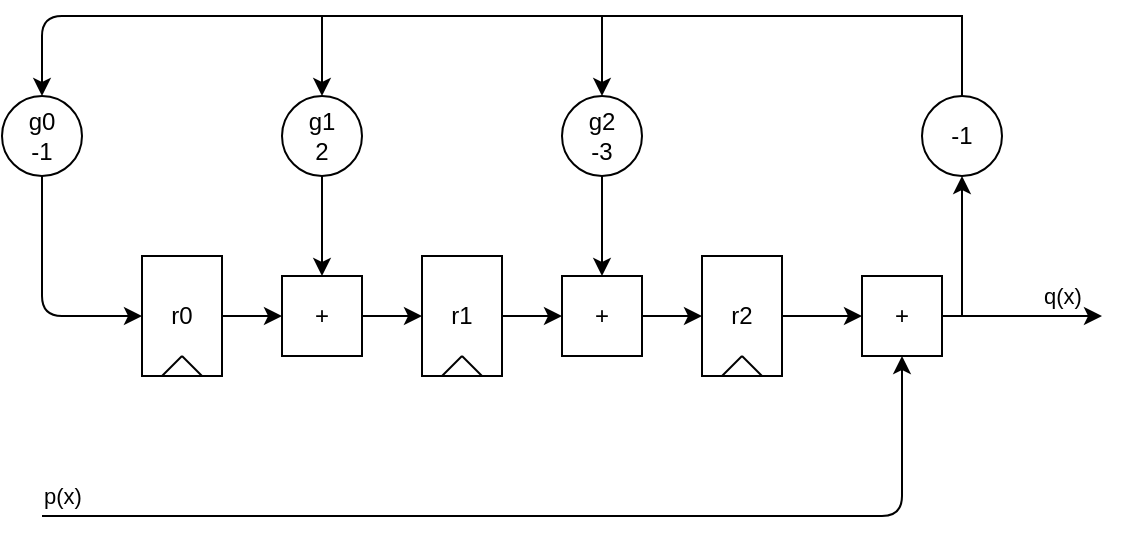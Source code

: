 <mxfile version="14.4.3" type="device" pages="8"><diagram id="J3407U5FRhYZj65UGmkS" name="divider_diagram"><mxGraphModel dx="1106" dy="980" grid="1" gridSize="10" guides="1" tooltips="1" connect="1" arrows="1" fold="1" page="1" pageScale="1" pageWidth="850" pageHeight="1100" math="0" shadow="0"><root><mxCell id="0"/><mxCell id="1" parent="0"/><mxCell id="JLWwB-5yz78s7c31lTip-4" value="" style="group" vertex="1" connectable="0" parent="1"><mxGeometry x="220" y="240" width="40" height="60" as="geometry"/></mxCell><mxCell id="JLWwB-5yz78s7c31lTip-1" value="r1" style="rounded=0;whiteSpace=wrap;html=1;fillColor=none;" vertex="1" parent="JLWwB-5yz78s7c31lTip-4"><mxGeometry width="40" height="60" as="geometry"/></mxCell><mxCell id="JLWwB-5yz78s7c31lTip-2" value="" style="endArrow=none;html=1;" edge="1" parent="JLWwB-5yz78s7c31lTip-4"><mxGeometry width="50" height="50" relative="1" as="geometry"><mxPoint x="10" y="60" as="sourcePoint"/><mxPoint x="20" y="50" as="targetPoint"/></mxGeometry></mxCell><mxCell id="JLWwB-5yz78s7c31lTip-3" value="" style="endArrow=none;html=1;exitX=0.75;exitY=1;exitDx=0;exitDy=0;" edge="1" parent="JLWwB-5yz78s7c31lTip-4" source="JLWwB-5yz78s7c31lTip-1"><mxGeometry width="50" height="50" relative="1" as="geometry"><mxPoint x="-40" y="160" as="sourcePoint"/><mxPoint x="20" y="50" as="targetPoint"/></mxGeometry></mxCell><mxCell id="JLWwB-5yz78s7c31lTip-5" value="" style="group" vertex="1" connectable="0" parent="1"><mxGeometry x="360" y="240" width="40" height="60" as="geometry"/></mxCell><mxCell id="JLWwB-5yz78s7c31lTip-6" value="r2" style="rounded=0;whiteSpace=wrap;html=1;fillColor=none;" vertex="1" parent="JLWwB-5yz78s7c31lTip-5"><mxGeometry width="40" height="60" as="geometry"/></mxCell><mxCell id="JLWwB-5yz78s7c31lTip-7" value="" style="endArrow=none;html=1;" edge="1" parent="JLWwB-5yz78s7c31lTip-5"><mxGeometry width="50" height="50" relative="1" as="geometry"><mxPoint x="10" y="60" as="sourcePoint"/><mxPoint x="20" y="50" as="targetPoint"/></mxGeometry></mxCell><mxCell id="JLWwB-5yz78s7c31lTip-8" value="" style="endArrow=none;html=1;exitX=0.75;exitY=1;exitDx=0;exitDy=0;" edge="1" parent="JLWwB-5yz78s7c31lTip-5" source="JLWwB-5yz78s7c31lTip-6"><mxGeometry width="50" height="50" relative="1" as="geometry"><mxPoint x="-40" y="160" as="sourcePoint"/><mxPoint x="20" y="50" as="targetPoint"/></mxGeometry></mxCell><mxCell id="JLWwB-5yz78s7c31lTip-24" value="" style="edgeStyle=orthogonalEdgeStyle;rounded=0;orthogonalLoop=1;jettySize=auto;html=1;" edge="1" parent="1" source="JLWwB-5yz78s7c31lTip-10" target="JLWwB-5yz78s7c31lTip-17"><mxGeometry relative="1" as="geometry"/></mxCell><mxCell id="JLWwB-5yz78s7c31lTip-10" value="g2&lt;br&gt;-3" style="ellipse;whiteSpace=wrap;html=1;aspect=fixed;fillColor=none;" vertex="1" parent="1"><mxGeometry x="290" y="160" width="40" height="40" as="geometry"/></mxCell><mxCell id="JLWwB-5yz78s7c31lTip-11" value="+" style="whiteSpace=wrap;html=1;aspect=fixed;fillColor=none;" vertex="1" parent="1"><mxGeometry x="440" y="250" width="40" height="40" as="geometry"/></mxCell><mxCell id="JLWwB-5yz78s7c31lTip-13" value="" style="endArrow=classic;html=1;entryX=0.5;entryY=1;entryDx=0;entryDy=0;" edge="1" parent="1" target="JLWwB-5yz78s7c31lTip-11"><mxGeometry width="50" height="50" relative="1" as="geometry"><mxPoint x="30" y="370" as="sourcePoint"/><mxPoint x="460" y="370" as="targetPoint"/><Array as="points"><mxPoint x="460" y="370"/></Array></mxGeometry></mxCell><mxCell id="JLWwB-5yz78s7c31lTip-48" value="p(x)" style="edgeLabel;html=1;align=center;verticalAlign=middle;resizable=0;points=[];" vertex="1" connectable="0" parent="JLWwB-5yz78s7c31lTip-13"><mxGeometry x="-0.734" y="-1" relative="1" as="geometry"><mxPoint x="-58" y="-11" as="offset"/></mxGeometry></mxCell><mxCell id="JLWwB-5yz78s7c31lTip-15" value="" style="edgeStyle=orthogonalEdgeStyle;rounded=0;orthogonalLoop=1;jettySize=auto;html=1;" edge="1" parent="1" source="JLWwB-5yz78s7c31lTip-6" target="JLWwB-5yz78s7c31lTip-11"><mxGeometry relative="1" as="geometry"/></mxCell><mxCell id="JLWwB-5yz78s7c31lTip-16" value="" style="endArrow=classic;html=1;exitX=1;exitY=0.5;exitDx=0;exitDy=0;" edge="1" parent="1" source="JLWwB-5yz78s7c31lTip-11"><mxGeometry width="50" height="50" relative="1" as="geometry"><mxPoint x="580" y="300" as="sourcePoint"/><mxPoint x="560" y="270" as="targetPoint"/></mxGeometry></mxCell><mxCell id="JLWwB-5yz78s7c31lTip-49" value="q(x)" style="edgeLabel;html=1;align=center;verticalAlign=middle;resizable=0;points=[];" vertex="1" connectable="0" parent="JLWwB-5yz78s7c31lTip-16"><mxGeometry x="-0.057" relative="1" as="geometry"><mxPoint x="22.29" y="-10" as="offset"/></mxGeometry></mxCell><mxCell id="JLWwB-5yz78s7c31lTip-17" value="+" style="whiteSpace=wrap;html=1;aspect=fixed;fillColor=none;" vertex="1" parent="1"><mxGeometry x="290" y="250" width="40" height="40" as="geometry"/></mxCell><mxCell id="JLWwB-5yz78s7c31lTip-18" value="" style="edgeStyle=orthogonalEdgeStyle;rounded=0;orthogonalLoop=1;jettySize=auto;html=1;" edge="1" parent="1" source="JLWwB-5yz78s7c31lTip-1" target="JLWwB-5yz78s7c31lTip-17"><mxGeometry relative="1" as="geometry"/></mxCell><mxCell id="JLWwB-5yz78s7c31lTip-21" value="" style="endArrow=classic;html=1;entryX=0;entryY=0.5;entryDx=0;entryDy=0;exitX=1;exitY=0.5;exitDx=0;exitDy=0;" edge="1" parent="1" source="JLWwB-5yz78s7c31lTip-17" target="JLWwB-5yz78s7c31lTip-6"><mxGeometry width="50" height="50" relative="1" as="geometry"><mxPoint x="260" y="370" as="sourcePoint"/><mxPoint x="310" y="320" as="targetPoint"/></mxGeometry></mxCell><mxCell id="JLWwB-5yz78s7c31lTip-22" value="" style="endArrow=classic;html=1;entryX=0.5;entryY=0;entryDx=0;entryDy=0;rounded=0;exitX=0.5;exitY=0;exitDx=0;exitDy=0;" edge="1" parent="1" source="Vx1i8zTb5XoPbME0_0Hu-1" target="JLWwB-5yz78s7c31lTip-10"><mxGeometry width="50" height="50" relative="1" as="geometry"><mxPoint x="490" y="150" as="sourcePoint"/><mxPoint x="460" y="140" as="targetPoint"/><Array as="points"><mxPoint x="490" y="120"/><mxPoint x="310" y="120"/></Array></mxGeometry></mxCell><mxCell id="JLWwB-5yz78s7c31lTip-25" value="" style="group" vertex="1" connectable="0" parent="1"><mxGeometry x="80" y="240" width="40" height="60" as="geometry"/></mxCell><mxCell id="JLWwB-5yz78s7c31lTip-26" value="r0" style="rounded=0;whiteSpace=wrap;html=1;fillColor=none;" vertex="1" parent="JLWwB-5yz78s7c31lTip-25"><mxGeometry width="40" height="60" as="geometry"/></mxCell><mxCell id="JLWwB-5yz78s7c31lTip-27" value="" style="endArrow=none;html=1;" edge="1" parent="JLWwB-5yz78s7c31lTip-25"><mxGeometry width="50" height="50" relative="1" as="geometry"><mxPoint x="10" y="60" as="sourcePoint"/><mxPoint x="20" y="50" as="targetPoint"/></mxGeometry></mxCell><mxCell id="JLWwB-5yz78s7c31lTip-28" value="" style="endArrow=none;html=1;exitX=0.75;exitY=1;exitDx=0;exitDy=0;" edge="1" parent="JLWwB-5yz78s7c31lTip-25" source="JLWwB-5yz78s7c31lTip-26"><mxGeometry width="50" height="50" relative="1" as="geometry"><mxPoint x="-40" y="160" as="sourcePoint"/><mxPoint x="20" y="50" as="targetPoint"/></mxGeometry></mxCell><mxCell id="JLWwB-5yz78s7c31lTip-29" value="" style="edgeStyle=orthogonalEdgeStyle;rounded=0;orthogonalLoop=1;jettySize=auto;html=1;" edge="1" parent="1" source="JLWwB-5yz78s7c31lTip-30" target="JLWwB-5yz78s7c31lTip-31"><mxGeometry relative="1" as="geometry"/></mxCell><mxCell id="JLWwB-5yz78s7c31lTip-30" value="g1&lt;br&gt;2" style="ellipse;whiteSpace=wrap;html=1;aspect=fixed;fillColor=none;" vertex="1" parent="1"><mxGeometry x="150" y="160" width="40" height="40" as="geometry"/></mxCell><mxCell id="JLWwB-5yz78s7c31lTip-31" value="+" style="whiteSpace=wrap;html=1;aspect=fixed;fillColor=none;" vertex="1" parent="1"><mxGeometry x="150" y="250" width="40" height="40" as="geometry"/></mxCell><mxCell id="JLWwB-5yz78s7c31lTip-32" value="" style="edgeStyle=orthogonalEdgeStyle;rounded=0;orthogonalLoop=1;jettySize=auto;html=1;" edge="1" parent="1" source="JLWwB-5yz78s7c31lTip-26" target="JLWwB-5yz78s7c31lTip-31"><mxGeometry relative="1" as="geometry"/></mxCell><mxCell id="JLWwB-5yz78s7c31lTip-33" value="" style="endArrow=classic;html=1;entryX=0;entryY=0.5;entryDx=0;entryDy=0;exitX=1;exitY=0.5;exitDx=0;exitDy=0;" edge="1" parent="1" source="JLWwB-5yz78s7c31lTip-31"><mxGeometry width="50" height="50" relative="1" as="geometry"><mxPoint x="120" y="370" as="sourcePoint"/><mxPoint x="220" y="270" as="targetPoint"/></mxGeometry></mxCell><mxCell id="JLWwB-5yz78s7c31lTip-39" value="g0&lt;br&gt;-1" style="ellipse;whiteSpace=wrap;html=1;aspect=fixed;fillColor=none;" vertex="1" parent="1"><mxGeometry x="10" y="160" width="40" height="40" as="geometry"/></mxCell><mxCell id="JLWwB-5yz78s7c31lTip-43" value="" style="endArrow=classic;html=1;entryX=0;entryY=0.5;entryDx=0;entryDy=0;exitX=0.5;exitY=1;exitDx=0;exitDy=0;" edge="1" parent="1" source="JLWwB-5yz78s7c31lTip-39" target="JLWwB-5yz78s7c31lTip-26"><mxGeometry width="50" height="50" relative="1" as="geometry"><mxPoint x="-60" y="340" as="sourcePoint"/><mxPoint x="-10" y="290" as="targetPoint"/><Array as="points"><mxPoint x="30" y="270"/></Array></mxGeometry></mxCell><mxCell id="JLWwB-5yz78s7c31lTip-44" value="" style="endArrow=classic;html=1;entryX=0.5;entryY=0;entryDx=0;entryDy=0;rounded=0;" edge="1" parent="1" target="JLWwB-5yz78s7c31lTip-30"><mxGeometry width="50" height="50" relative="1" as="geometry"><mxPoint x="310" y="120" as="sourcePoint"/><mxPoint x="160" y="230" as="targetPoint"/><Array as="points"><mxPoint x="170" y="120"/></Array></mxGeometry></mxCell><mxCell id="JLWwB-5yz78s7c31lTip-45" value="" style="endArrow=classic;html=1;entryX=0.5;entryY=0;entryDx=0;entryDy=0;" edge="1" parent="1"><mxGeometry width="50" height="50" relative="1" as="geometry"><mxPoint x="170" y="120" as="sourcePoint"/><mxPoint x="30" y="160" as="targetPoint"/><Array as="points"><mxPoint x="30" y="120"/></Array></mxGeometry></mxCell><mxCell id="Vx1i8zTb5XoPbME0_0Hu-1" value="-1" style="ellipse;whiteSpace=wrap;html=1;aspect=fixed;fillColor=none;" vertex="1" parent="1"><mxGeometry x="470" y="160" width="40" height="40" as="geometry"/></mxCell><mxCell id="Vx1i8zTb5XoPbME0_0Hu-2" value="" style="endArrow=classic;html=1;" edge="1" parent="1"><mxGeometry width="50" height="50" relative="1" as="geometry"><mxPoint x="490" y="270" as="sourcePoint"/><mxPoint x="490" y="200" as="targetPoint"/></mxGeometry></mxCell></root></mxGraphModel></diagram><diagram name="divider_diagram_step0" id="5G_HJEVPYdvar2Id3RJs"><mxGraphModel dx="1106" dy="980" grid="1" gridSize="10" guides="1" tooltips="1" connect="1" arrows="1" fold="1" page="1" pageScale="1" pageWidth="850" pageHeight="1100" math="0" shadow="0"><root><mxCell id="4cqTxAuzSg3ZAVYCHCaJ-0"/><mxCell id="4cqTxAuzSg3ZAVYCHCaJ-1" parent="4cqTxAuzSg3ZAVYCHCaJ-0"/><mxCell id="4cqTxAuzSg3ZAVYCHCaJ-2" value="" style="group" vertex="1" connectable="0" parent="4cqTxAuzSg3ZAVYCHCaJ-1"><mxGeometry x="220" y="240" width="40" height="60" as="geometry"/></mxCell><mxCell id="4cqTxAuzSg3ZAVYCHCaJ-3" value="r1" style="rounded=0;whiteSpace=wrap;html=1;fillColor=none;" vertex="1" parent="4cqTxAuzSg3ZAVYCHCaJ-2"><mxGeometry width="40" height="60" as="geometry"/></mxCell><mxCell id="4cqTxAuzSg3ZAVYCHCaJ-4" value="" style="endArrow=none;html=1;" edge="1" parent="4cqTxAuzSg3ZAVYCHCaJ-2"><mxGeometry width="50" height="50" relative="1" as="geometry"><mxPoint x="10" y="60" as="sourcePoint"/><mxPoint x="20" y="50" as="targetPoint"/></mxGeometry></mxCell><mxCell id="4cqTxAuzSg3ZAVYCHCaJ-5" value="" style="endArrow=none;html=1;exitX=0.75;exitY=1;exitDx=0;exitDy=0;" edge="1" parent="4cqTxAuzSg3ZAVYCHCaJ-2" source="4cqTxAuzSg3ZAVYCHCaJ-3"><mxGeometry width="50" height="50" relative="1" as="geometry"><mxPoint x="-40" y="160" as="sourcePoint"/><mxPoint x="20" y="50" as="targetPoint"/></mxGeometry></mxCell><mxCell id="4cqTxAuzSg3ZAVYCHCaJ-6" value="" style="group" vertex="1" connectable="0" parent="4cqTxAuzSg3ZAVYCHCaJ-1"><mxGeometry x="360" y="240" width="40" height="60" as="geometry"/></mxCell><mxCell id="4cqTxAuzSg3ZAVYCHCaJ-7" value="r2" style="rounded=0;whiteSpace=wrap;html=1;fillColor=none;" vertex="1" parent="4cqTxAuzSg3ZAVYCHCaJ-6"><mxGeometry width="40" height="60" as="geometry"/></mxCell><mxCell id="4cqTxAuzSg3ZAVYCHCaJ-8" value="" style="endArrow=none;html=1;" edge="1" parent="4cqTxAuzSg3ZAVYCHCaJ-6"><mxGeometry width="50" height="50" relative="1" as="geometry"><mxPoint x="10" y="60" as="sourcePoint"/><mxPoint x="20" y="50" as="targetPoint"/></mxGeometry></mxCell><mxCell id="4cqTxAuzSg3ZAVYCHCaJ-9" value="" style="endArrow=none;html=1;exitX=0.75;exitY=1;exitDx=0;exitDy=0;" edge="1" parent="4cqTxAuzSg3ZAVYCHCaJ-6" source="4cqTxAuzSg3ZAVYCHCaJ-7"><mxGeometry width="50" height="50" relative="1" as="geometry"><mxPoint x="-40" y="160" as="sourcePoint"/><mxPoint x="20" y="50" as="targetPoint"/></mxGeometry></mxCell><mxCell id="4cqTxAuzSg3ZAVYCHCaJ-10" value="" style="edgeStyle=orthogonalEdgeStyle;rounded=0;orthogonalLoop=1;jettySize=auto;html=1;" edge="1" parent="4cqTxAuzSg3ZAVYCHCaJ-1" source="4cqTxAuzSg3ZAVYCHCaJ-11" target="4cqTxAuzSg3ZAVYCHCaJ-18"><mxGeometry relative="1" as="geometry"/></mxCell><mxCell id="4cqTxAuzSg3ZAVYCHCaJ-11" value="g2&lt;br&gt;-3" style="ellipse;whiteSpace=wrap;html=1;aspect=fixed;fillColor=none;" vertex="1" parent="4cqTxAuzSg3ZAVYCHCaJ-1"><mxGeometry x="290" y="160" width="40" height="40" as="geometry"/></mxCell><mxCell id="4cqTxAuzSg3ZAVYCHCaJ-12" value="+" style="whiteSpace=wrap;html=1;aspect=fixed;fillColor=none;" vertex="1" parent="4cqTxAuzSg3ZAVYCHCaJ-1"><mxGeometry x="440" y="250" width="40" height="40" as="geometry"/></mxCell><mxCell id="4cqTxAuzSg3ZAVYCHCaJ-13" value="" style="endArrow=classic;html=1;entryX=0.5;entryY=1;entryDx=0;entryDy=0;" edge="1" parent="4cqTxAuzSg3ZAVYCHCaJ-1" target="4cqTxAuzSg3ZAVYCHCaJ-12"><mxGeometry width="50" height="50" relative="1" as="geometry"><mxPoint x="30" y="370" as="sourcePoint"/><mxPoint x="460" y="370" as="targetPoint"/><Array as="points"><mxPoint x="460" y="370"/></Array></mxGeometry></mxCell><mxCell id="4cqTxAuzSg3ZAVYCHCaJ-14" value="p(x)" style="edgeLabel;html=1;align=center;verticalAlign=middle;resizable=0;points=[];" vertex="1" connectable="0" parent="4cqTxAuzSg3ZAVYCHCaJ-13"><mxGeometry x="-0.734" y="-1" relative="1" as="geometry"><mxPoint x="-58" y="-11" as="offset"/></mxGeometry></mxCell><mxCell id="4cqTxAuzSg3ZAVYCHCaJ-15" value="" style="edgeStyle=orthogonalEdgeStyle;rounded=0;orthogonalLoop=1;jettySize=auto;html=1;" edge="1" parent="4cqTxAuzSg3ZAVYCHCaJ-1" source="4cqTxAuzSg3ZAVYCHCaJ-7" target="4cqTxAuzSg3ZAVYCHCaJ-12"><mxGeometry relative="1" as="geometry"/></mxCell><mxCell id="4cqTxAuzSg3ZAVYCHCaJ-16" value="" style="endArrow=classic;html=1;exitX=1;exitY=0.5;exitDx=0;exitDy=0;" edge="1" parent="4cqTxAuzSg3ZAVYCHCaJ-1" source="4cqTxAuzSg3ZAVYCHCaJ-12"><mxGeometry width="50" height="50" relative="1" as="geometry"><mxPoint x="580" y="300" as="sourcePoint"/><mxPoint x="560" y="270" as="targetPoint"/></mxGeometry></mxCell><mxCell id="4cqTxAuzSg3ZAVYCHCaJ-17" value="q(x)" style="edgeLabel;html=1;align=center;verticalAlign=middle;resizable=0;points=[];" vertex="1" connectable="0" parent="4cqTxAuzSg3ZAVYCHCaJ-16"><mxGeometry x="-0.057" relative="1" as="geometry"><mxPoint x="22.29" y="-10" as="offset"/></mxGeometry></mxCell><mxCell id="4cqTxAuzSg3ZAVYCHCaJ-18" value="+" style="whiteSpace=wrap;html=1;aspect=fixed;fillColor=none;" vertex="1" parent="4cqTxAuzSg3ZAVYCHCaJ-1"><mxGeometry x="290" y="250" width="40" height="40" as="geometry"/></mxCell><mxCell id="4cqTxAuzSg3ZAVYCHCaJ-19" value="" style="edgeStyle=orthogonalEdgeStyle;rounded=0;orthogonalLoop=1;jettySize=auto;html=1;" edge="1" parent="4cqTxAuzSg3ZAVYCHCaJ-1" source="4cqTxAuzSg3ZAVYCHCaJ-3" target="4cqTxAuzSg3ZAVYCHCaJ-18"><mxGeometry relative="1" as="geometry"/></mxCell><mxCell id="4cqTxAuzSg3ZAVYCHCaJ-20" value="" style="endArrow=classic;html=1;entryX=0;entryY=0.5;entryDx=0;entryDy=0;exitX=1;exitY=0.5;exitDx=0;exitDy=0;" edge="1" parent="4cqTxAuzSg3ZAVYCHCaJ-1" source="4cqTxAuzSg3ZAVYCHCaJ-18" target="4cqTxAuzSg3ZAVYCHCaJ-7"><mxGeometry width="50" height="50" relative="1" as="geometry"><mxPoint x="260" y="370" as="sourcePoint"/><mxPoint x="310" y="320" as="targetPoint"/></mxGeometry></mxCell><mxCell id="4cqTxAuzSg3ZAVYCHCaJ-21" value="" style="endArrow=classic;html=1;entryX=0.5;entryY=0;entryDx=0;entryDy=0;rounded=0;" edge="1" parent="4cqTxAuzSg3ZAVYCHCaJ-1" source="4cqTxAuzSg3ZAVYCHCaJ-41" target="4cqTxAuzSg3ZAVYCHCaJ-11"><mxGeometry width="50" height="50" relative="1" as="geometry"><mxPoint x="490" y="270" as="sourcePoint"/><mxPoint x="460" y="140" as="targetPoint"/><Array as="points"><mxPoint x="490" y="120"/><mxPoint x="310" y="120"/></Array></mxGeometry></mxCell><mxCell id="4cqTxAuzSg3ZAVYCHCaJ-22" value="" style="group" vertex="1" connectable="0" parent="4cqTxAuzSg3ZAVYCHCaJ-1"><mxGeometry x="80" y="240" width="40" height="60" as="geometry"/></mxCell><mxCell id="4cqTxAuzSg3ZAVYCHCaJ-23" value="r0" style="rounded=0;whiteSpace=wrap;html=1;fillColor=none;" vertex="1" parent="4cqTxAuzSg3ZAVYCHCaJ-22"><mxGeometry width="40" height="60" as="geometry"/></mxCell><mxCell id="4cqTxAuzSg3ZAVYCHCaJ-24" value="" style="endArrow=none;html=1;" edge="1" parent="4cqTxAuzSg3ZAVYCHCaJ-22"><mxGeometry width="50" height="50" relative="1" as="geometry"><mxPoint x="10" y="60" as="sourcePoint"/><mxPoint x="20" y="50" as="targetPoint"/></mxGeometry></mxCell><mxCell id="4cqTxAuzSg3ZAVYCHCaJ-25" value="" style="endArrow=none;html=1;exitX=0.75;exitY=1;exitDx=0;exitDy=0;" edge="1" parent="4cqTxAuzSg3ZAVYCHCaJ-22" source="4cqTxAuzSg3ZAVYCHCaJ-23"><mxGeometry width="50" height="50" relative="1" as="geometry"><mxPoint x="-40" y="160" as="sourcePoint"/><mxPoint x="20" y="50" as="targetPoint"/></mxGeometry></mxCell><mxCell id="4cqTxAuzSg3ZAVYCHCaJ-26" value="" style="edgeStyle=orthogonalEdgeStyle;rounded=0;orthogonalLoop=1;jettySize=auto;html=1;" edge="1" parent="4cqTxAuzSg3ZAVYCHCaJ-1" source="4cqTxAuzSg3ZAVYCHCaJ-27" target="4cqTxAuzSg3ZAVYCHCaJ-28"><mxGeometry relative="1" as="geometry"/></mxCell><mxCell id="4cqTxAuzSg3ZAVYCHCaJ-27" value="g1&lt;br&gt;2" style="ellipse;whiteSpace=wrap;html=1;aspect=fixed;fillColor=none;" vertex="1" parent="4cqTxAuzSg3ZAVYCHCaJ-1"><mxGeometry x="150" y="160" width="40" height="40" as="geometry"/></mxCell><mxCell id="4cqTxAuzSg3ZAVYCHCaJ-28" value="+" style="whiteSpace=wrap;html=1;aspect=fixed;fillColor=none;" vertex="1" parent="4cqTxAuzSg3ZAVYCHCaJ-1"><mxGeometry x="150" y="250" width="40" height="40" as="geometry"/></mxCell><mxCell id="4cqTxAuzSg3ZAVYCHCaJ-29" value="" style="edgeStyle=orthogonalEdgeStyle;rounded=0;orthogonalLoop=1;jettySize=auto;html=1;" edge="1" parent="4cqTxAuzSg3ZAVYCHCaJ-1" source="4cqTxAuzSg3ZAVYCHCaJ-23" target="4cqTxAuzSg3ZAVYCHCaJ-28"><mxGeometry relative="1" as="geometry"/></mxCell><mxCell id="4cqTxAuzSg3ZAVYCHCaJ-30" value="" style="endArrow=classic;html=1;entryX=0;entryY=0.5;entryDx=0;entryDy=0;exitX=1;exitY=0.5;exitDx=0;exitDy=0;" edge="1" parent="4cqTxAuzSg3ZAVYCHCaJ-1" source="4cqTxAuzSg3ZAVYCHCaJ-28"><mxGeometry width="50" height="50" relative="1" as="geometry"><mxPoint x="120" y="370" as="sourcePoint"/><mxPoint x="220" y="270" as="targetPoint"/></mxGeometry></mxCell><mxCell id="4cqTxAuzSg3ZAVYCHCaJ-31" value="g0&lt;br&gt;-1" style="ellipse;whiteSpace=wrap;html=1;aspect=fixed;fillColor=none;" vertex="1" parent="4cqTxAuzSg3ZAVYCHCaJ-1"><mxGeometry x="10" y="160" width="40" height="40" as="geometry"/></mxCell><mxCell id="4cqTxAuzSg3ZAVYCHCaJ-32" value="" style="endArrow=classic;html=1;entryX=0;entryY=0.5;entryDx=0;entryDy=0;exitX=0.5;exitY=1;exitDx=0;exitDy=0;" edge="1" parent="4cqTxAuzSg3ZAVYCHCaJ-1" source="4cqTxAuzSg3ZAVYCHCaJ-31" target="4cqTxAuzSg3ZAVYCHCaJ-23"><mxGeometry width="50" height="50" relative="1" as="geometry"><mxPoint x="-60" y="340" as="sourcePoint"/><mxPoint x="-10" y="290" as="targetPoint"/><Array as="points"><mxPoint x="30" y="270"/></Array></mxGeometry></mxCell><mxCell id="4cqTxAuzSg3ZAVYCHCaJ-33" value="" style="endArrow=classic;html=1;entryX=0.5;entryY=0;entryDx=0;entryDy=0;rounded=0;" edge="1" parent="4cqTxAuzSg3ZAVYCHCaJ-1" target="4cqTxAuzSg3ZAVYCHCaJ-27"><mxGeometry width="50" height="50" relative="1" as="geometry"><mxPoint x="310" y="120" as="sourcePoint"/><mxPoint x="160" y="230" as="targetPoint"/><Array as="points"><mxPoint x="170" y="120"/></Array></mxGeometry></mxCell><mxCell id="4cqTxAuzSg3ZAVYCHCaJ-34" value="" style="endArrow=classic;html=1;entryX=0.5;entryY=0;entryDx=0;entryDy=0;" edge="1" parent="4cqTxAuzSg3ZAVYCHCaJ-1"><mxGeometry width="50" height="50" relative="1" as="geometry"><mxPoint x="170" y="120" as="sourcePoint"/><mxPoint x="30" y="160" as="targetPoint"/><Array as="points"><mxPoint x="30" y="120"/></Array></mxGeometry></mxCell><mxCell id="4cqTxAuzSg3ZAVYCHCaJ-36" value="&lt;font style=&quot;font-size: 16px&quot;&gt;0&lt;/font&gt;" style="text;html=1;strokeColor=none;fillColor=none;align=center;verticalAlign=middle;whiteSpace=wrap;rounded=0;fontStyle=1;fontColor=#0000CC;" vertex="1" parent="4cqTxAuzSg3ZAVYCHCaJ-1"><mxGeometry x="110" y="250" width="40" height="20" as="geometry"/></mxCell><mxCell id="4cqTxAuzSg3ZAVYCHCaJ-37" value="&lt;font style=&quot;font-size: 16px&quot;&gt;0&lt;/font&gt;" style="text;html=1;strokeColor=none;fillColor=none;align=center;verticalAlign=middle;whiteSpace=wrap;rounded=0;fontStyle=1;fontColor=#0000CC;" vertex="1" parent="4cqTxAuzSg3ZAVYCHCaJ-1"><mxGeometry x="250" y="250" width="40" height="20" as="geometry"/></mxCell><mxCell id="4cqTxAuzSg3ZAVYCHCaJ-38" value="&lt;font style=&quot;font-size: 16px&quot;&gt;0&lt;/font&gt;" style="text;html=1;strokeColor=none;fillColor=none;align=center;verticalAlign=middle;whiteSpace=wrap;rounded=0;fontStyle=1;fontColor=#0000CC;" vertex="1" parent="4cqTxAuzSg3ZAVYCHCaJ-1"><mxGeometry x="390" y="250" width="40" height="20" as="geometry"/></mxCell><mxCell id="4cqTxAuzSg3ZAVYCHCaJ-41" value="-1" style="ellipse;whiteSpace=wrap;html=1;aspect=fixed;fillColor=none;" vertex="1" parent="4cqTxAuzSg3ZAVYCHCaJ-1"><mxGeometry x="470" y="160" width="40" height="40" as="geometry"/></mxCell><mxCell id="4cqTxAuzSg3ZAVYCHCaJ-42" value="" style="endArrow=classic;html=1;" edge="1" parent="4cqTxAuzSg3ZAVYCHCaJ-1"><mxGeometry width="50" height="50" relative="1" as="geometry"><mxPoint x="490" y="270" as="sourcePoint"/><mxPoint x="490" y="200" as="targetPoint"/></mxGeometry></mxCell><mxCell id="4cqTxAuzSg3ZAVYCHCaJ-49" value="Initialize" style="text;html=1;strokeColor=none;fillColor=none;align=center;verticalAlign=middle;whiteSpace=wrap;rounded=0;fontSize=20;" vertex="1" parent="4cqTxAuzSg3ZAVYCHCaJ-1"><mxGeometry x="240" y="60" width="100" height="20" as="geometry"/></mxCell></root></mxGraphModel></diagram><diagram name="divider_diagram_step1" id="vT6Ew9B9omtr_HFRk9G3"><mxGraphModel dx="1106" dy="980" grid="1" gridSize="10" guides="1" tooltips="1" connect="1" arrows="1" fold="1" page="1" pageScale="1" pageWidth="850" pageHeight="1100" math="0" shadow="0"><root><mxCell id="nrNDqKirKN5L-g_LuAcr-0"/><mxCell id="nrNDqKirKN5L-g_LuAcr-1" parent="nrNDqKirKN5L-g_LuAcr-0"/><mxCell id="nrNDqKirKN5L-g_LuAcr-2" value="" style="group" vertex="1" connectable="0" parent="nrNDqKirKN5L-g_LuAcr-1"><mxGeometry x="220" y="240" width="40" height="60" as="geometry"/></mxCell><mxCell id="nrNDqKirKN5L-g_LuAcr-3" value="r1" style="rounded=0;whiteSpace=wrap;html=1;fillColor=none;" vertex="1" parent="nrNDqKirKN5L-g_LuAcr-2"><mxGeometry width="40" height="60" as="geometry"/></mxCell><mxCell id="nrNDqKirKN5L-g_LuAcr-4" value="" style="endArrow=none;html=1;" edge="1" parent="nrNDqKirKN5L-g_LuAcr-2"><mxGeometry width="50" height="50" relative="1" as="geometry"><mxPoint x="10" y="60" as="sourcePoint"/><mxPoint x="20" y="50" as="targetPoint"/></mxGeometry></mxCell><mxCell id="nrNDqKirKN5L-g_LuAcr-5" value="" style="endArrow=none;html=1;exitX=0.75;exitY=1;exitDx=0;exitDy=0;" edge="1" parent="nrNDqKirKN5L-g_LuAcr-2" source="nrNDqKirKN5L-g_LuAcr-3"><mxGeometry width="50" height="50" relative="1" as="geometry"><mxPoint x="-40" y="160" as="sourcePoint"/><mxPoint x="20" y="50" as="targetPoint"/></mxGeometry></mxCell><mxCell id="nrNDqKirKN5L-g_LuAcr-6" value="" style="group" vertex="1" connectable="0" parent="nrNDqKirKN5L-g_LuAcr-1"><mxGeometry x="360" y="240" width="40" height="60" as="geometry"/></mxCell><mxCell id="nrNDqKirKN5L-g_LuAcr-7" value="r2" style="rounded=0;whiteSpace=wrap;html=1;fillColor=none;" vertex="1" parent="nrNDqKirKN5L-g_LuAcr-6"><mxGeometry width="40" height="60" as="geometry"/></mxCell><mxCell id="nrNDqKirKN5L-g_LuAcr-8" value="" style="endArrow=none;html=1;" edge="1" parent="nrNDqKirKN5L-g_LuAcr-6"><mxGeometry width="50" height="50" relative="1" as="geometry"><mxPoint x="10" y="60" as="sourcePoint"/><mxPoint x="20" y="50" as="targetPoint"/></mxGeometry></mxCell><mxCell id="nrNDqKirKN5L-g_LuAcr-9" value="" style="endArrow=none;html=1;exitX=0.75;exitY=1;exitDx=0;exitDy=0;" edge="1" parent="nrNDqKirKN5L-g_LuAcr-6" source="nrNDqKirKN5L-g_LuAcr-7"><mxGeometry width="50" height="50" relative="1" as="geometry"><mxPoint x="-40" y="160" as="sourcePoint"/><mxPoint x="20" y="50" as="targetPoint"/></mxGeometry></mxCell><mxCell id="nrNDqKirKN5L-g_LuAcr-10" value="" style="edgeStyle=orthogonalEdgeStyle;rounded=0;orthogonalLoop=1;jettySize=auto;html=1;" edge="1" parent="nrNDqKirKN5L-g_LuAcr-1" source="nrNDqKirKN5L-g_LuAcr-11" target="nrNDqKirKN5L-g_LuAcr-18"><mxGeometry relative="1" as="geometry"/></mxCell><mxCell id="nrNDqKirKN5L-g_LuAcr-11" value="g2&lt;br&gt;-3" style="ellipse;whiteSpace=wrap;html=1;aspect=fixed;fillColor=none;" vertex="1" parent="nrNDqKirKN5L-g_LuAcr-1"><mxGeometry x="290" y="160" width="40" height="40" as="geometry"/></mxCell><mxCell id="nrNDqKirKN5L-g_LuAcr-12" value="+" style="whiteSpace=wrap;html=1;aspect=fixed;fillColor=none;" vertex="1" parent="nrNDqKirKN5L-g_LuAcr-1"><mxGeometry x="440" y="250" width="40" height="40" as="geometry"/></mxCell><mxCell id="nrNDqKirKN5L-g_LuAcr-13" value="" style="endArrow=classic;html=1;entryX=0.5;entryY=1;entryDx=0;entryDy=0;" edge="1" parent="nrNDqKirKN5L-g_LuAcr-1" target="nrNDqKirKN5L-g_LuAcr-12"><mxGeometry width="50" height="50" relative="1" as="geometry"><mxPoint x="30" y="370" as="sourcePoint"/><mxPoint x="460" y="370" as="targetPoint"/><Array as="points"><mxPoint x="460" y="370"/></Array></mxGeometry></mxCell><mxCell id="nrNDqKirKN5L-g_LuAcr-14" value="p(x)" style="edgeLabel;html=1;align=center;verticalAlign=middle;resizable=0;points=[];" vertex="1" connectable="0" parent="nrNDqKirKN5L-g_LuAcr-13"><mxGeometry x="-0.734" y="-1" relative="1" as="geometry"><mxPoint x="-58" y="-11" as="offset"/></mxGeometry></mxCell><mxCell id="nrNDqKirKN5L-g_LuAcr-15" value="" style="edgeStyle=orthogonalEdgeStyle;rounded=0;orthogonalLoop=1;jettySize=auto;html=1;" edge="1" parent="nrNDqKirKN5L-g_LuAcr-1" source="nrNDqKirKN5L-g_LuAcr-7" target="nrNDqKirKN5L-g_LuAcr-12"><mxGeometry relative="1" as="geometry"/></mxCell><mxCell id="nrNDqKirKN5L-g_LuAcr-16" value="" style="endArrow=classic;html=1;exitX=1;exitY=0.5;exitDx=0;exitDy=0;" edge="1" parent="nrNDqKirKN5L-g_LuAcr-1" source="nrNDqKirKN5L-g_LuAcr-12"><mxGeometry width="50" height="50" relative="1" as="geometry"><mxPoint x="580" y="300" as="sourcePoint"/><mxPoint x="560" y="270" as="targetPoint"/></mxGeometry></mxCell><mxCell id="nrNDqKirKN5L-g_LuAcr-17" value="q(x)" style="edgeLabel;html=1;align=center;verticalAlign=middle;resizable=0;points=[];" vertex="1" connectable="0" parent="nrNDqKirKN5L-g_LuAcr-16"><mxGeometry x="-0.057" relative="1" as="geometry"><mxPoint x="22.29" y="-10" as="offset"/></mxGeometry></mxCell><mxCell id="nrNDqKirKN5L-g_LuAcr-18" value="+" style="whiteSpace=wrap;html=1;aspect=fixed;fillColor=none;" vertex="1" parent="nrNDqKirKN5L-g_LuAcr-1"><mxGeometry x="290" y="250" width="40" height="40" as="geometry"/></mxCell><mxCell id="nrNDqKirKN5L-g_LuAcr-19" value="" style="edgeStyle=orthogonalEdgeStyle;rounded=0;orthogonalLoop=1;jettySize=auto;html=1;" edge="1" parent="nrNDqKirKN5L-g_LuAcr-1" source="nrNDqKirKN5L-g_LuAcr-3" target="nrNDqKirKN5L-g_LuAcr-18"><mxGeometry relative="1" as="geometry"/></mxCell><mxCell id="nrNDqKirKN5L-g_LuAcr-20" value="" style="endArrow=classic;html=1;entryX=0;entryY=0.5;entryDx=0;entryDy=0;exitX=1;exitY=0.5;exitDx=0;exitDy=0;" edge="1" parent="nrNDqKirKN5L-g_LuAcr-1" source="nrNDqKirKN5L-g_LuAcr-18" target="nrNDqKirKN5L-g_LuAcr-7"><mxGeometry width="50" height="50" relative="1" as="geometry"><mxPoint x="260" y="370" as="sourcePoint"/><mxPoint x="310" y="320" as="targetPoint"/></mxGeometry></mxCell><mxCell id="nrNDqKirKN5L-g_LuAcr-21" value="" style="endArrow=classic;html=1;entryX=0.5;entryY=0;entryDx=0;entryDy=0;rounded=0;" edge="1" parent="nrNDqKirKN5L-g_LuAcr-1" source="TrPx37qMtECzjUKfpVVL-0" target="nrNDqKirKN5L-g_LuAcr-11"><mxGeometry width="50" height="50" relative="1" as="geometry"><mxPoint x="490" y="270" as="sourcePoint"/><mxPoint x="460" y="140" as="targetPoint"/><Array as="points"><mxPoint x="490" y="120"/><mxPoint x="310" y="120"/></Array></mxGeometry></mxCell><mxCell id="nrNDqKirKN5L-g_LuAcr-22" value="" style="group" vertex="1" connectable="0" parent="nrNDqKirKN5L-g_LuAcr-1"><mxGeometry x="80" y="240" width="40" height="60" as="geometry"/></mxCell><mxCell id="nrNDqKirKN5L-g_LuAcr-23" value="r0" style="rounded=0;whiteSpace=wrap;html=1;fillColor=none;" vertex="1" parent="nrNDqKirKN5L-g_LuAcr-22"><mxGeometry width="40" height="60" as="geometry"/></mxCell><mxCell id="nrNDqKirKN5L-g_LuAcr-24" value="" style="endArrow=none;html=1;" edge="1" parent="nrNDqKirKN5L-g_LuAcr-22"><mxGeometry width="50" height="50" relative="1" as="geometry"><mxPoint x="10" y="60" as="sourcePoint"/><mxPoint x="20" y="50" as="targetPoint"/></mxGeometry></mxCell><mxCell id="nrNDqKirKN5L-g_LuAcr-25" value="" style="endArrow=none;html=1;exitX=0.75;exitY=1;exitDx=0;exitDy=0;" edge="1" parent="nrNDqKirKN5L-g_LuAcr-22" source="nrNDqKirKN5L-g_LuAcr-23"><mxGeometry width="50" height="50" relative="1" as="geometry"><mxPoint x="-40" y="160" as="sourcePoint"/><mxPoint x="20" y="50" as="targetPoint"/></mxGeometry></mxCell><mxCell id="nrNDqKirKN5L-g_LuAcr-26" value="" style="edgeStyle=orthogonalEdgeStyle;rounded=0;orthogonalLoop=1;jettySize=auto;html=1;" edge="1" parent="nrNDqKirKN5L-g_LuAcr-1" source="nrNDqKirKN5L-g_LuAcr-27" target="nrNDqKirKN5L-g_LuAcr-28"><mxGeometry relative="1" as="geometry"/></mxCell><mxCell id="nrNDqKirKN5L-g_LuAcr-27" value="g1&lt;br&gt;2" style="ellipse;whiteSpace=wrap;html=1;aspect=fixed;fillColor=none;" vertex="1" parent="nrNDqKirKN5L-g_LuAcr-1"><mxGeometry x="150" y="160" width="40" height="40" as="geometry"/></mxCell><mxCell id="nrNDqKirKN5L-g_LuAcr-28" value="+" style="whiteSpace=wrap;html=1;aspect=fixed;fillColor=none;" vertex="1" parent="nrNDqKirKN5L-g_LuAcr-1"><mxGeometry x="150" y="250" width="40" height="40" as="geometry"/></mxCell><mxCell id="nrNDqKirKN5L-g_LuAcr-29" value="" style="edgeStyle=orthogonalEdgeStyle;rounded=0;orthogonalLoop=1;jettySize=auto;html=1;" edge="1" parent="nrNDqKirKN5L-g_LuAcr-1" source="nrNDqKirKN5L-g_LuAcr-23" target="nrNDqKirKN5L-g_LuAcr-28"><mxGeometry relative="1" as="geometry"/></mxCell><mxCell id="nrNDqKirKN5L-g_LuAcr-30" value="" style="endArrow=classic;html=1;entryX=0;entryY=0.5;entryDx=0;entryDy=0;exitX=1;exitY=0.5;exitDx=0;exitDy=0;" edge="1" parent="nrNDqKirKN5L-g_LuAcr-1" source="nrNDqKirKN5L-g_LuAcr-28"><mxGeometry width="50" height="50" relative="1" as="geometry"><mxPoint x="120" y="370" as="sourcePoint"/><mxPoint x="220" y="270" as="targetPoint"/></mxGeometry></mxCell><mxCell id="nrNDqKirKN5L-g_LuAcr-31" value="g0&lt;br&gt;-1" style="ellipse;whiteSpace=wrap;html=1;aspect=fixed;fillColor=none;" vertex="1" parent="nrNDqKirKN5L-g_LuAcr-1"><mxGeometry x="10" y="160" width="40" height="40" as="geometry"/></mxCell><mxCell id="nrNDqKirKN5L-g_LuAcr-32" value="" style="endArrow=classic;html=1;entryX=0;entryY=0.5;entryDx=0;entryDy=0;exitX=0.5;exitY=1;exitDx=0;exitDy=0;" edge="1" parent="nrNDqKirKN5L-g_LuAcr-1" source="nrNDqKirKN5L-g_LuAcr-31" target="nrNDqKirKN5L-g_LuAcr-23"><mxGeometry width="50" height="50" relative="1" as="geometry"><mxPoint x="-60" y="340" as="sourcePoint"/><mxPoint x="-10" y="290" as="targetPoint"/><Array as="points"><mxPoint x="30" y="270"/></Array></mxGeometry></mxCell><mxCell id="nrNDqKirKN5L-g_LuAcr-33" value="" style="endArrow=classic;html=1;entryX=0.5;entryY=0;entryDx=0;entryDy=0;rounded=0;" edge="1" parent="nrNDqKirKN5L-g_LuAcr-1" target="nrNDqKirKN5L-g_LuAcr-27"><mxGeometry width="50" height="50" relative="1" as="geometry"><mxPoint x="310" y="120" as="sourcePoint"/><mxPoint x="160" y="230" as="targetPoint"/><Array as="points"><mxPoint x="170" y="120"/></Array></mxGeometry></mxCell><mxCell id="nrNDqKirKN5L-g_LuAcr-34" value="" style="endArrow=classic;html=1;entryX=0.5;entryY=0;entryDx=0;entryDy=0;" edge="1" parent="nrNDqKirKN5L-g_LuAcr-1"><mxGeometry width="50" height="50" relative="1" as="geometry"><mxPoint x="170" y="120" as="sourcePoint"/><mxPoint x="30" y="160" as="targetPoint"/><Array as="points"><mxPoint x="30" y="120"/></Array></mxGeometry></mxCell><mxCell id="nrNDqKirKN5L-g_LuAcr-35" value="&lt;font style=&quot;font-size: 16px&quot;&gt;-2&lt;/font&gt;" style="text;html=1;strokeColor=none;fillColor=none;align=center;verticalAlign=middle;whiteSpace=wrap;rounded=0;" vertex="1" parent="nrNDqKirKN5L-g_LuAcr-1"><mxGeometry x="60" y="350" width="40" height="20" as="geometry"/></mxCell><mxCell id="nrNDqKirKN5L-g_LuAcr-36" value="&lt;font style=&quot;font-size: 16px&quot;&gt;0&lt;/font&gt;" style="text;html=1;strokeColor=none;fillColor=none;align=center;verticalAlign=middle;whiteSpace=wrap;rounded=0;" vertex="1" parent="nrNDqKirKN5L-g_LuAcr-1"><mxGeometry x="110" y="250" width="40" height="20" as="geometry"/></mxCell><mxCell id="nrNDqKirKN5L-g_LuAcr-37" value="&lt;font style=&quot;font-size: 16px&quot;&gt;0&lt;/font&gt;" style="text;html=1;strokeColor=none;fillColor=none;align=center;verticalAlign=middle;whiteSpace=wrap;rounded=0;" vertex="1" parent="nrNDqKirKN5L-g_LuAcr-1"><mxGeometry x="250" y="250" width="40" height="20" as="geometry"/></mxCell><mxCell id="nrNDqKirKN5L-g_LuAcr-38" value="&lt;font style=&quot;font-size: 16px&quot;&gt;0&lt;/font&gt;" style="text;html=1;strokeColor=none;fillColor=none;align=center;verticalAlign=middle;whiteSpace=wrap;rounded=0;" vertex="1" parent="nrNDqKirKN5L-g_LuAcr-1"><mxGeometry x="390" y="250" width="40" height="20" as="geometry"/></mxCell><mxCell id="nrNDqKirKN5L-g_LuAcr-39" value="&lt;font style=&quot;font-size: 16px&quot;&gt;-2&lt;/font&gt;" style="text;html=1;strokeColor=none;fillColor=none;align=center;verticalAlign=middle;whiteSpace=wrap;rounded=0;" vertex="1" parent="nrNDqKirKN5L-g_LuAcr-1"><mxGeometry x="490" y="250" width="40" height="20" as="geometry"/></mxCell><mxCell id="rdJPPNB17Cx-JWWj7D5a-0" value="&lt;font style=&quot;font-size: 16px&quot;&gt;-6&lt;/font&gt;" style="text;html=1;strokeColor=none;fillColor=none;align=center;verticalAlign=middle;whiteSpace=wrap;rounded=0;" vertex="1" parent="nrNDqKirKN5L-g_LuAcr-1"><mxGeometry x="310" y="200" width="40" height="20" as="geometry"/></mxCell><mxCell id="TrPx37qMtECzjUKfpVVL-0" value="-1" style="ellipse;whiteSpace=wrap;html=1;aspect=fixed;fillColor=none;" vertex="1" parent="nrNDqKirKN5L-g_LuAcr-1"><mxGeometry x="470" y="160" width="40" height="40" as="geometry"/></mxCell><mxCell id="TrPx37qMtECzjUKfpVVL-1" value="" style="endArrow=classic;html=1;" edge="1" parent="nrNDqKirKN5L-g_LuAcr-1"><mxGeometry width="50" height="50" relative="1" as="geometry"><mxPoint x="490" y="270" as="sourcePoint"/><mxPoint x="490" y="200" as="targetPoint"/></mxGeometry></mxCell><mxCell id="TrPx37qMtECzjUKfpVVL-2" value="&lt;font style=&quot;font-size: 16px&quot;&gt;2&lt;/font&gt;" style="text;html=1;strokeColor=none;fillColor=none;align=center;verticalAlign=middle;whiteSpace=wrap;rounded=0;" vertex="1" parent="nrNDqKirKN5L-g_LuAcr-1"><mxGeometry x="490" y="130" width="40" height="20" as="geometry"/></mxCell><mxCell id="TrPx37qMtECzjUKfpVVL-3" value="&lt;font style=&quot;font-size: 16px&quot;&gt;4&lt;/font&gt;" style="text;html=1;strokeColor=none;fillColor=none;align=center;verticalAlign=middle;whiteSpace=wrap;rounded=0;" vertex="1" parent="nrNDqKirKN5L-g_LuAcr-1"><mxGeometry x="170" y="200" width="40" height="20" as="geometry"/></mxCell><mxCell id="TrPx37qMtECzjUKfpVVL-4" value="&lt;font style=&quot;font-size: 16px&quot;&gt;-2&lt;/font&gt;" style="text;html=1;strokeColor=none;fillColor=none;align=center;verticalAlign=middle;whiteSpace=wrap;rounded=0;" vertex="1" parent="nrNDqKirKN5L-g_LuAcr-1"><mxGeometry x="30" y="200" width="40" height="20" as="geometry"/></mxCell><mxCell id="TrPx37qMtECzjUKfpVVL-5" value="&lt;font style=&quot;font-size: 16px&quot;&gt;-6&lt;/font&gt;" style="text;html=1;strokeColor=none;fillColor=none;align=center;verticalAlign=middle;whiteSpace=wrap;rounded=0;" vertex="1" parent="nrNDqKirKN5L-g_LuAcr-1"><mxGeometry x="320" y="250" width="40" height="20" as="geometry"/></mxCell><mxCell id="TrPx37qMtECzjUKfpVVL-6" value="&lt;font style=&quot;font-size: 16px&quot;&gt;4&lt;/font&gt;" style="text;html=1;strokeColor=none;fillColor=none;align=center;verticalAlign=middle;whiteSpace=wrap;rounded=0;" vertex="1" parent="nrNDqKirKN5L-g_LuAcr-1"><mxGeometry x="180" y="250" width="40" height="20" as="geometry"/></mxCell><mxCell id="TrPx37qMtECzjUKfpVVL-7" value="&lt;font style=&quot;font-size: 16px&quot;&gt;-2&lt;/font&gt;" style="text;html=1;strokeColor=none;fillColor=none;align=center;verticalAlign=middle;whiteSpace=wrap;rounded=0;" vertex="1" parent="nrNDqKirKN5L-g_LuAcr-1"><mxGeometry x="40" y="250" width="40" height="20" as="geometry"/></mxCell><mxCell id="Kx5_oDGnlSUTkTQ6jDng-0" value="Step 1" style="text;html=1;strokeColor=none;fillColor=none;align=center;verticalAlign=middle;whiteSpace=wrap;rounded=0;fontSize=20;" vertex="1" parent="nrNDqKirKN5L-g_LuAcr-1"><mxGeometry x="240" y="60" width="100" height="20" as="geometry"/></mxCell></root></mxGraphModel></diagram><diagram name="divider_diagram_step2" id="7sD4IetANz8ZYl1m0yyT"><mxGraphModel dx="1106" dy="980" grid="1" gridSize="10" guides="1" tooltips="1" connect="1" arrows="1" fold="1" page="1" pageScale="1" pageWidth="850" pageHeight="1100" math="0" shadow="0"><root><mxCell id="ubWjZfbUyZTfRr4OOQul-0"/><mxCell id="ubWjZfbUyZTfRr4OOQul-1" parent="ubWjZfbUyZTfRr4OOQul-0"/><mxCell id="ubWjZfbUyZTfRr4OOQul-2" value="" style="group" vertex="1" connectable="0" parent="ubWjZfbUyZTfRr4OOQul-1"><mxGeometry x="220" y="240" width="40" height="60" as="geometry"/></mxCell><mxCell id="ubWjZfbUyZTfRr4OOQul-3" value="r1" style="rounded=0;whiteSpace=wrap;html=1;fillColor=none;" vertex="1" parent="ubWjZfbUyZTfRr4OOQul-2"><mxGeometry width="40" height="60" as="geometry"/></mxCell><mxCell id="ubWjZfbUyZTfRr4OOQul-4" value="" style="endArrow=none;html=1;" edge="1" parent="ubWjZfbUyZTfRr4OOQul-2"><mxGeometry width="50" height="50" relative="1" as="geometry"><mxPoint x="10" y="60" as="sourcePoint"/><mxPoint x="20" y="50" as="targetPoint"/></mxGeometry></mxCell><mxCell id="ubWjZfbUyZTfRr4OOQul-5" value="" style="endArrow=none;html=1;exitX=0.75;exitY=1;exitDx=0;exitDy=0;" edge="1" parent="ubWjZfbUyZTfRr4OOQul-2" source="ubWjZfbUyZTfRr4OOQul-3"><mxGeometry width="50" height="50" relative="1" as="geometry"><mxPoint x="-40" y="160" as="sourcePoint"/><mxPoint x="20" y="50" as="targetPoint"/></mxGeometry></mxCell><mxCell id="ubWjZfbUyZTfRr4OOQul-6" value="" style="group" vertex="1" connectable="0" parent="ubWjZfbUyZTfRr4OOQul-1"><mxGeometry x="360" y="240" width="40" height="60" as="geometry"/></mxCell><mxCell id="ubWjZfbUyZTfRr4OOQul-7" value="r2" style="rounded=0;whiteSpace=wrap;html=1;fillColor=none;" vertex="1" parent="ubWjZfbUyZTfRr4OOQul-6"><mxGeometry width="40" height="60" as="geometry"/></mxCell><mxCell id="ubWjZfbUyZTfRr4OOQul-8" value="" style="endArrow=none;html=1;" edge="1" parent="ubWjZfbUyZTfRr4OOQul-6"><mxGeometry width="50" height="50" relative="1" as="geometry"><mxPoint x="10" y="60" as="sourcePoint"/><mxPoint x="20" y="50" as="targetPoint"/></mxGeometry></mxCell><mxCell id="ubWjZfbUyZTfRr4OOQul-9" value="" style="endArrow=none;html=1;exitX=0.75;exitY=1;exitDx=0;exitDy=0;" edge="1" parent="ubWjZfbUyZTfRr4OOQul-6" source="ubWjZfbUyZTfRr4OOQul-7"><mxGeometry width="50" height="50" relative="1" as="geometry"><mxPoint x="-40" y="160" as="sourcePoint"/><mxPoint x="20" y="50" as="targetPoint"/></mxGeometry></mxCell><mxCell id="ubWjZfbUyZTfRr4OOQul-10" value="" style="edgeStyle=orthogonalEdgeStyle;rounded=0;orthogonalLoop=1;jettySize=auto;html=1;" edge="1" parent="ubWjZfbUyZTfRr4OOQul-1" source="ubWjZfbUyZTfRr4OOQul-11" target="ubWjZfbUyZTfRr4OOQul-18"><mxGeometry relative="1" as="geometry"/></mxCell><mxCell id="ubWjZfbUyZTfRr4OOQul-11" value="g2&lt;br&gt;-3" style="ellipse;whiteSpace=wrap;html=1;aspect=fixed;fillColor=none;" vertex="1" parent="ubWjZfbUyZTfRr4OOQul-1"><mxGeometry x="290" y="160" width="40" height="40" as="geometry"/></mxCell><mxCell id="ubWjZfbUyZTfRr4OOQul-12" value="+" style="whiteSpace=wrap;html=1;aspect=fixed;fillColor=none;" vertex="1" parent="ubWjZfbUyZTfRr4OOQul-1"><mxGeometry x="440" y="250" width="40" height="40" as="geometry"/></mxCell><mxCell id="ubWjZfbUyZTfRr4OOQul-13" value="" style="endArrow=classic;html=1;entryX=0.5;entryY=1;entryDx=0;entryDy=0;" edge="1" parent="ubWjZfbUyZTfRr4OOQul-1" target="ubWjZfbUyZTfRr4OOQul-12"><mxGeometry width="50" height="50" relative="1" as="geometry"><mxPoint x="30" y="370" as="sourcePoint"/><mxPoint x="460" y="370" as="targetPoint"/><Array as="points"><mxPoint x="460" y="370"/></Array></mxGeometry></mxCell><mxCell id="ubWjZfbUyZTfRr4OOQul-14" value="p(x)" style="edgeLabel;html=1;align=center;verticalAlign=middle;resizable=0;points=[];" vertex="1" connectable="0" parent="ubWjZfbUyZTfRr4OOQul-13"><mxGeometry x="-0.734" y="-1" relative="1" as="geometry"><mxPoint x="-58" y="-11" as="offset"/></mxGeometry></mxCell><mxCell id="ubWjZfbUyZTfRr4OOQul-15" value="" style="edgeStyle=orthogonalEdgeStyle;rounded=0;orthogonalLoop=1;jettySize=auto;html=1;" edge="1" parent="ubWjZfbUyZTfRr4OOQul-1" source="ubWjZfbUyZTfRr4OOQul-7" target="ubWjZfbUyZTfRr4OOQul-12"><mxGeometry relative="1" as="geometry"/></mxCell><mxCell id="ubWjZfbUyZTfRr4OOQul-16" value="" style="endArrow=classic;html=1;exitX=1;exitY=0.5;exitDx=0;exitDy=0;" edge="1" parent="ubWjZfbUyZTfRr4OOQul-1" source="ubWjZfbUyZTfRr4OOQul-12"><mxGeometry width="50" height="50" relative="1" as="geometry"><mxPoint x="580" y="300" as="sourcePoint"/><mxPoint x="560" y="270" as="targetPoint"/></mxGeometry></mxCell><mxCell id="ubWjZfbUyZTfRr4OOQul-17" value="q(x)" style="edgeLabel;html=1;align=center;verticalAlign=middle;resizable=0;points=[];" vertex="1" connectable="0" parent="ubWjZfbUyZTfRr4OOQul-16"><mxGeometry x="-0.057" relative="1" as="geometry"><mxPoint x="22.29" y="-10" as="offset"/></mxGeometry></mxCell><mxCell id="ubWjZfbUyZTfRr4OOQul-18" value="+" style="whiteSpace=wrap;html=1;aspect=fixed;fillColor=none;" vertex="1" parent="ubWjZfbUyZTfRr4OOQul-1"><mxGeometry x="290" y="250" width="40" height="40" as="geometry"/></mxCell><mxCell id="ubWjZfbUyZTfRr4OOQul-19" value="" style="edgeStyle=orthogonalEdgeStyle;rounded=0;orthogonalLoop=1;jettySize=auto;html=1;" edge="1" parent="ubWjZfbUyZTfRr4OOQul-1" source="ubWjZfbUyZTfRr4OOQul-3" target="ubWjZfbUyZTfRr4OOQul-18"><mxGeometry relative="1" as="geometry"/></mxCell><mxCell id="ubWjZfbUyZTfRr4OOQul-20" value="" style="endArrow=classic;html=1;entryX=0;entryY=0.5;entryDx=0;entryDy=0;exitX=1;exitY=0.5;exitDx=0;exitDy=0;" edge="1" parent="ubWjZfbUyZTfRr4OOQul-1" source="ubWjZfbUyZTfRr4OOQul-18" target="ubWjZfbUyZTfRr4OOQul-7"><mxGeometry width="50" height="50" relative="1" as="geometry"><mxPoint x="260" y="370" as="sourcePoint"/><mxPoint x="310" y="320" as="targetPoint"/></mxGeometry></mxCell><mxCell id="ubWjZfbUyZTfRr4OOQul-21" value="" style="endArrow=classic;html=1;entryX=0.5;entryY=0;entryDx=0;entryDy=0;rounded=0;" edge="1" parent="ubWjZfbUyZTfRr4OOQul-1" source="ubWjZfbUyZTfRr4OOQul-41" target="ubWjZfbUyZTfRr4OOQul-11"><mxGeometry width="50" height="50" relative="1" as="geometry"><mxPoint x="490" y="270" as="sourcePoint"/><mxPoint x="460" y="140" as="targetPoint"/><Array as="points"><mxPoint x="490" y="120"/><mxPoint x="310" y="120"/></Array></mxGeometry></mxCell><mxCell id="ubWjZfbUyZTfRr4OOQul-22" value="" style="group" vertex="1" connectable="0" parent="ubWjZfbUyZTfRr4OOQul-1"><mxGeometry x="80" y="240" width="40" height="60" as="geometry"/></mxCell><mxCell id="ubWjZfbUyZTfRr4OOQul-23" value="r0" style="rounded=0;whiteSpace=wrap;html=1;fillColor=none;" vertex="1" parent="ubWjZfbUyZTfRr4OOQul-22"><mxGeometry width="40" height="60" as="geometry"/></mxCell><mxCell id="ubWjZfbUyZTfRr4OOQul-24" value="" style="endArrow=none;html=1;" edge="1" parent="ubWjZfbUyZTfRr4OOQul-22"><mxGeometry width="50" height="50" relative="1" as="geometry"><mxPoint x="10" y="60" as="sourcePoint"/><mxPoint x="20" y="50" as="targetPoint"/></mxGeometry></mxCell><mxCell id="ubWjZfbUyZTfRr4OOQul-25" value="" style="endArrow=none;html=1;exitX=0.75;exitY=1;exitDx=0;exitDy=0;" edge="1" parent="ubWjZfbUyZTfRr4OOQul-22" source="ubWjZfbUyZTfRr4OOQul-23"><mxGeometry width="50" height="50" relative="1" as="geometry"><mxPoint x="-40" y="160" as="sourcePoint"/><mxPoint x="20" y="50" as="targetPoint"/></mxGeometry></mxCell><mxCell id="ubWjZfbUyZTfRr4OOQul-26" value="" style="edgeStyle=orthogonalEdgeStyle;rounded=0;orthogonalLoop=1;jettySize=auto;html=1;" edge="1" parent="ubWjZfbUyZTfRr4OOQul-1" source="ubWjZfbUyZTfRr4OOQul-27" target="ubWjZfbUyZTfRr4OOQul-28"><mxGeometry relative="1" as="geometry"/></mxCell><mxCell id="ubWjZfbUyZTfRr4OOQul-27" value="g1&lt;br&gt;2" style="ellipse;whiteSpace=wrap;html=1;aspect=fixed;fillColor=none;" vertex="1" parent="ubWjZfbUyZTfRr4OOQul-1"><mxGeometry x="150" y="160" width="40" height="40" as="geometry"/></mxCell><mxCell id="ubWjZfbUyZTfRr4OOQul-28" value="+" style="whiteSpace=wrap;html=1;aspect=fixed;fillColor=none;" vertex="1" parent="ubWjZfbUyZTfRr4OOQul-1"><mxGeometry x="150" y="250" width="40" height="40" as="geometry"/></mxCell><mxCell id="ubWjZfbUyZTfRr4OOQul-29" value="" style="edgeStyle=orthogonalEdgeStyle;rounded=0;orthogonalLoop=1;jettySize=auto;html=1;" edge="1" parent="ubWjZfbUyZTfRr4OOQul-1" source="ubWjZfbUyZTfRr4OOQul-23" target="ubWjZfbUyZTfRr4OOQul-28"><mxGeometry relative="1" as="geometry"/></mxCell><mxCell id="ubWjZfbUyZTfRr4OOQul-30" value="" style="endArrow=classic;html=1;entryX=0;entryY=0.5;entryDx=0;entryDy=0;exitX=1;exitY=0.5;exitDx=0;exitDy=0;" edge="1" parent="ubWjZfbUyZTfRr4OOQul-1" source="ubWjZfbUyZTfRr4OOQul-28"><mxGeometry width="50" height="50" relative="1" as="geometry"><mxPoint x="120" y="370" as="sourcePoint"/><mxPoint x="220" y="270" as="targetPoint"/></mxGeometry></mxCell><mxCell id="ubWjZfbUyZTfRr4OOQul-31" value="g0&lt;br&gt;-1" style="ellipse;whiteSpace=wrap;html=1;aspect=fixed;fillColor=none;" vertex="1" parent="ubWjZfbUyZTfRr4OOQul-1"><mxGeometry x="10" y="160" width="40" height="40" as="geometry"/></mxCell><mxCell id="ubWjZfbUyZTfRr4OOQul-32" value="" style="endArrow=classic;html=1;entryX=0;entryY=0.5;entryDx=0;entryDy=0;exitX=0.5;exitY=1;exitDx=0;exitDy=0;" edge="1" parent="ubWjZfbUyZTfRr4OOQul-1" source="ubWjZfbUyZTfRr4OOQul-31" target="ubWjZfbUyZTfRr4OOQul-23"><mxGeometry width="50" height="50" relative="1" as="geometry"><mxPoint x="-60" y="340" as="sourcePoint"/><mxPoint x="-10" y="290" as="targetPoint"/><Array as="points"><mxPoint x="30" y="270"/></Array></mxGeometry></mxCell><mxCell id="ubWjZfbUyZTfRr4OOQul-33" value="" style="endArrow=classic;html=1;entryX=0.5;entryY=0;entryDx=0;entryDy=0;rounded=0;" edge="1" parent="ubWjZfbUyZTfRr4OOQul-1" target="ubWjZfbUyZTfRr4OOQul-27"><mxGeometry width="50" height="50" relative="1" as="geometry"><mxPoint x="310" y="120" as="sourcePoint"/><mxPoint x="160" y="230" as="targetPoint"/><Array as="points"><mxPoint x="170" y="120"/></Array></mxGeometry></mxCell><mxCell id="ubWjZfbUyZTfRr4OOQul-34" value="" style="endArrow=classic;html=1;entryX=0.5;entryY=0;entryDx=0;entryDy=0;" edge="1" parent="ubWjZfbUyZTfRr4OOQul-1"><mxGeometry width="50" height="50" relative="1" as="geometry"><mxPoint x="170" y="120" as="sourcePoint"/><mxPoint x="30" y="160" as="targetPoint"/><Array as="points"><mxPoint x="30" y="120"/></Array></mxGeometry></mxCell><mxCell id="ubWjZfbUyZTfRr4OOQul-35" value="&lt;font style=&quot;font-size: 16px&quot;&gt;3&lt;/font&gt;" style="text;html=1;strokeColor=none;fillColor=none;align=center;verticalAlign=middle;whiteSpace=wrap;rounded=0;" vertex="1" parent="ubWjZfbUyZTfRr4OOQul-1"><mxGeometry x="60" y="350" width="40" height="20" as="geometry"/></mxCell><mxCell id="ubWjZfbUyZTfRr4OOQul-36" value="&lt;font style=&quot;font-size: 16px&quot;&gt;-2&lt;/font&gt;" style="text;html=1;strokeColor=none;fillColor=none;align=center;verticalAlign=middle;whiteSpace=wrap;rounded=0;" vertex="1" parent="ubWjZfbUyZTfRr4OOQul-1"><mxGeometry x="110" y="250" width="40" height="20" as="geometry"/></mxCell><mxCell id="ubWjZfbUyZTfRr4OOQul-37" value="&lt;font style=&quot;font-size: 16px&quot;&gt;4&lt;/font&gt;" style="text;html=1;strokeColor=none;fillColor=none;align=center;verticalAlign=middle;whiteSpace=wrap;rounded=0;" vertex="1" parent="ubWjZfbUyZTfRr4OOQul-1"><mxGeometry x="250" y="250" width="40" height="20" as="geometry"/></mxCell><mxCell id="ubWjZfbUyZTfRr4OOQul-38" value="&lt;font style=&quot;font-size: 16px&quot;&gt;-6&lt;/font&gt;" style="text;html=1;strokeColor=none;fillColor=none;align=center;verticalAlign=middle;whiteSpace=wrap;rounded=0;" vertex="1" parent="ubWjZfbUyZTfRr4OOQul-1"><mxGeometry x="390" y="250" width="40" height="20" as="geometry"/></mxCell><mxCell id="ubWjZfbUyZTfRr4OOQul-39" value="&lt;font style=&quot;font-size: 16px&quot;&gt;-3&lt;/font&gt;" style="text;html=1;strokeColor=none;fillColor=none;align=center;verticalAlign=middle;whiteSpace=wrap;rounded=0;" vertex="1" parent="ubWjZfbUyZTfRr4OOQul-1"><mxGeometry x="490" y="250" width="40" height="20" as="geometry"/></mxCell><mxCell id="ubWjZfbUyZTfRr4OOQul-40" value="&lt;font style=&quot;font-size: 16px&quot;&gt;-9&lt;/font&gt;" style="text;html=1;strokeColor=none;fillColor=none;align=center;verticalAlign=middle;whiteSpace=wrap;rounded=0;" vertex="1" parent="ubWjZfbUyZTfRr4OOQul-1"><mxGeometry x="310" y="200" width="40" height="20" as="geometry"/></mxCell><mxCell id="ubWjZfbUyZTfRr4OOQul-41" value="-1" style="ellipse;whiteSpace=wrap;html=1;aspect=fixed;fillColor=none;" vertex="1" parent="ubWjZfbUyZTfRr4OOQul-1"><mxGeometry x="470" y="160" width="40" height="40" as="geometry"/></mxCell><mxCell id="ubWjZfbUyZTfRr4OOQul-42" value="" style="endArrow=classic;html=1;" edge="1" parent="ubWjZfbUyZTfRr4OOQul-1"><mxGeometry width="50" height="50" relative="1" as="geometry"><mxPoint x="490" y="270" as="sourcePoint"/><mxPoint x="490" y="200" as="targetPoint"/></mxGeometry></mxCell><mxCell id="ubWjZfbUyZTfRr4OOQul-43" value="&lt;font style=&quot;font-size: 16px&quot;&gt;3&lt;/font&gt;" style="text;html=1;strokeColor=none;fillColor=none;align=center;verticalAlign=middle;whiteSpace=wrap;rounded=0;" vertex="1" parent="ubWjZfbUyZTfRr4OOQul-1"><mxGeometry x="490" y="130" width="40" height="20" as="geometry"/></mxCell><mxCell id="ubWjZfbUyZTfRr4OOQul-44" value="&lt;font style=&quot;font-size: 16px&quot;&gt;6&lt;/font&gt;" style="text;html=1;strokeColor=none;fillColor=none;align=center;verticalAlign=middle;whiteSpace=wrap;rounded=0;" vertex="1" parent="ubWjZfbUyZTfRr4OOQul-1"><mxGeometry x="170" y="200" width="40" height="20" as="geometry"/></mxCell><mxCell id="ubWjZfbUyZTfRr4OOQul-45" value="&lt;font style=&quot;font-size: 16px&quot;&gt;-3&lt;/font&gt;" style="text;html=1;strokeColor=none;fillColor=none;align=center;verticalAlign=middle;whiteSpace=wrap;rounded=0;" vertex="1" parent="ubWjZfbUyZTfRr4OOQul-1"><mxGeometry x="30" y="200" width="40" height="20" as="geometry"/></mxCell><mxCell id="ubWjZfbUyZTfRr4OOQul-46" value="&lt;font style=&quot;font-size: 16px&quot;&gt;-5&lt;/font&gt;" style="text;html=1;strokeColor=none;fillColor=none;align=center;verticalAlign=middle;whiteSpace=wrap;rounded=0;" vertex="1" parent="ubWjZfbUyZTfRr4OOQul-1"><mxGeometry x="320" y="250" width="40" height="20" as="geometry"/></mxCell><mxCell id="ubWjZfbUyZTfRr4OOQul-47" value="&lt;font style=&quot;font-size: 16px&quot;&gt;4&lt;/font&gt;" style="text;html=1;strokeColor=none;fillColor=none;align=center;verticalAlign=middle;whiteSpace=wrap;rounded=0;" vertex="1" parent="ubWjZfbUyZTfRr4OOQul-1"><mxGeometry x="180" y="250" width="40" height="20" as="geometry"/></mxCell><mxCell id="ruuyA-0Km0HxwZ_2fwvb-0" value="Step 2" style="text;html=1;strokeColor=none;fillColor=none;align=center;verticalAlign=middle;whiteSpace=wrap;rounded=0;fontSize=20;" vertex="1" parent="ubWjZfbUyZTfRr4OOQul-1"><mxGeometry x="240" y="60" width="100" height="20" as="geometry"/></mxCell></root></mxGraphModel></diagram><diagram name="divider_diagram_step3" id="Vq1Czrp9huwPw6wThX9u"><mxGraphModel dx="1106" dy="980" grid="1" gridSize="10" guides="1" tooltips="1" connect="1" arrows="1" fold="1" page="1" pageScale="1" pageWidth="850" pageHeight="1100" math="0" shadow="0"><root><mxCell id="-8hyMk81OjH7GM3xQsCW-0"/><mxCell id="-8hyMk81OjH7GM3xQsCW-1" parent="-8hyMk81OjH7GM3xQsCW-0"/><mxCell id="-8hyMk81OjH7GM3xQsCW-2" value="" style="group" vertex="1" connectable="0" parent="-8hyMk81OjH7GM3xQsCW-1"><mxGeometry x="220" y="240" width="40" height="60" as="geometry"/></mxCell><mxCell id="-8hyMk81OjH7GM3xQsCW-3" value="r1" style="rounded=0;whiteSpace=wrap;html=1;fillColor=none;" vertex="1" parent="-8hyMk81OjH7GM3xQsCW-2"><mxGeometry width="40" height="60" as="geometry"/></mxCell><mxCell id="-8hyMk81OjH7GM3xQsCW-4" value="" style="endArrow=none;html=1;" edge="1" parent="-8hyMk81OjH7GM3xQsCW-2"><mxGeometry width="50" height="50" relative="1" as="geometry"><mxPoint x="10" y="60" as="sourcePoint"/><mxPoint x="20" y="50" as="targetPoint"/></mxGeometry></mxCell><mxCell id="-8hyMk81OjH7GM3xQsCW-5" value="" style="endArrow=none;html=1;exitX=0.75;exitY=1;exitDx=0;exitDy=0;" edge="1" parent="-8hyMk81OjH7GM3xQsCW-2" source="-8hyMk81OjH7GM3xQsCW-3"><mxGeometry width="50" height="50" relative="1" as="geometry"><mxPoint x="-40" y="160" as="sourcePoint"/><mxPoint x="20" y="50" as="targetPoint"/></mxGeometry></mxCell><mxCell id="-8hyMk81OjH7GM3xQsCW-6" value="" style="group" vertex="1" connectable="0" parent="-8hyMk81OjH7GM3xQsCW-1"><mxGeometry x="360" y="240" width="40" height="60" as="geometry"/></mxCell><mxCell id="-8hyMk81OjH7GM3xQsCW-7" value="r2" style="rounded=0;whiteSpace=wrap;html=1;fillColor=none;" vertex="1" parent="-8hyMk81OjH7GM3xQsCW-6"><mxGeometry width="40" height="60" as="geometry"/></mxCell><mxCell id="-8hyMk81OjH7GM3xQsCW-8" value="" style="endArrow=none;html=1;" edge="1" parent="-8hyMk81OjH7GM3xQsCW-6"><mxGeometry width="50" height="50" relative="1" as="geometry"><mxPoint x="10" y="60" as="sourcePoint"/><mxPoint x="20" y="50" as="targetPoint"/></mxGeometry></mxCell><mxCell id="-8hyMk81OjH7GM3xQsCW-9" value="" style="endArrow=none;html=1;exitX=0.75;exitY=1;exitDx=0;exitDy=0;" edge="1" parent="-8hyMk81OjH7GM3xQsCW-6" source="-8hyMk81OjH7GM3xQsCW-7"><mxGeometry width="50" height="50" relative="1" as="geometry"><mxPoint x="-40" y="160" as="sourcePoint"/><mxPoint x="20" y="50" as="targetPoint"/></mxGeometry></mxCell><mxCell id="-8hyMk81OjH7GM3xQsCW-10" value="" style="edgeStyle=orthogonalEdgeStyle;rounded=0;orthogonalLoop=1;jettySize=auto;html=1;" edge="1" parent="-8hyMk81OjH7GM3xQsCW-1" source="-8hyMk81OjH7GM3xQsCW-11" target="-8hyMk81OjH7GM3xQsCW-18"><mxGeometry relative="1" as="geometry"/></mxCell><mxCell id="-8hyMk81OjH7GM3xQsCW-11" value="g2&lt;br&gt;-3" style="ellipse;whiteSpace=wrap;html=1;aspect=fixed;fillColor=none;" vertex="1" parent="-8hyMk81OjH7GM3xQsCW-1"><mxGeometry x="290" y="160" width="40" height="40" as="geometry"/></mxCell><mxCell id="-8hyMk81OjH7GM3xQsCW-12" value="+" style="whiteSpace=wrap;html=1;aspect=fixed;fillColor=none;" vertex="1" parent="-8hyMk81OjH7GM3xQsCW-1"><mxGeometry x="440" y="250" width="40" height="40" as="geometry"/></mxCell><mxCell id="-8hyMk81OjH7GM3xQsCW-13" value="" style="endArrow=classic;html=1;entryX=0.5;entryY=1;entryDx=0;entryDy=0;" edge="1" parent="-8hyMk81OjH7GM3xQsCW-1" target="-8hyMk81OjH7GM3xQsCW-12"><mxGeometry width="50" height="50" relative="1" as="geometry"><mxPoint x="30" y="370" as="sourcePoint"/><mxPoint x="460" y="370" as="targetPoint"/><Array as="points"><mxPoint x="460" y="370"/></Array></mxGeometry></mxCell><mxCell id="-8hyMk81OjH7GM3xQsCW-14" value="p(x)" style="edgeLabel;html=1;align=center;verticalAlign=middle;resizable=0;points=[];" vertex="1" connectable="0" parent="-8hyMk81OjH7GM3xQsCW-13"><mxGeometry x="-0.734" y="-1" relative="1" as="geometry"><mxPoint x="-58" y="-11" as="offset"/></mxGeometry></mxCell><mxCell id="-8hyMk81OjH7GM3xQsCW-15" value="" style="edgeStyle=orthogonalEdgeStyle;rounded=0;orthogonalLoop=1;jettySize=auto;html=1;" edge="1" parent="-8hyMk81OjH7GM3xQsCW-1" source="-8hyMk81OjH7GM3xQsCW-7" target="-8hyMk81OjH7GM3xQsCW-12"><mxGeometry relative="1" as="geometry"/></mxCell><mxCell id="-8hyMk81OjH7GM3xQsCW-16" value="" style="endArrow=classic;html=1;exitX=1;exitY=0.5;exitDx=0;exitDy=0;" edge="1" parent="-8hyMk81OjH7GM3xQsCW-1" source="-8hyMk81OjH7GM3xQsCW-12"><mxGeometry width="50" height="50" relative="1" as="geometry"><mxPoint x="580" y="300" as="sourcePoint"/><mxPoint x="560" y="270" as="targetPoint"/></mxGeometry></mxCell><mxCell id="-8hyMk81OjH7GM3xQsCW-17" value="q(x)" style="edgeLabel;html=1;align=center;verticalAlign=middle;resizable=0;points=[];" vertex="1" connectable="0" parent="-8hyMk81OjH7GM3xQsCW-16"><mxGeometry x="-0.057" relative="1" as="geometry"><mxPoint x="22.29" y="-10" as="offset"/></mxGeometry></mxCell><mxCell id="-8hyMk81OjH7GM3xQsCW-18" value="+" style="whiteSpace=wrap;html=1;aspect=fixed;fillColor=none;" vertex="1" parent="-8hyMk81OjH7GM3xQsCW-1"><mxGeometry x="290" y="250" width="40" height="40" as="geometry"/></mxCell><mxCell id="-8hyMk81OjH7GM3xQsCW-19" value="" style="edgeStyle=orthogonalEdgeStyle;rounded=0;orthogonalLoop=1;jettySize=auto;html=1;" edge="1" parent="-8hyMk81OjH7GM3xQsCW-1" source="-8hyMk81OjH7GM3xQsCW-3" target="-8hyMk81OjH7GM3xQsCW-18"><mxGeometry relative="1" as="geometry"/></mxCell><mxCell id="-8hyMk81OjH7GM3xQsCW-20" value="" style="endArrow=classic;html=1;entryX=0;entryY=0.5;entryDx=0;entryDy=0;exitX=1;exitY=0.5;exitDx=0;exitDy=0;" edge="1" parent="-8hyMk81OjH7GM3xQsCW-1" source="-8hyMk81OjH7GM3xQsCW-18" target="-8hyMk81OjH7GM3xQsCW-7"><mxGeometry width="50" height="50" relative="1" as="geometry"><mxPoint x="260" y="370" as="sourcePoint"/><mxPoint x="310" y="320" as="targetPoint"/></mxGeometry></mxCell><mxCell id="-8hyMk81OjH7GM3xQsCW-21" value="" style="endArrow=classic;html=1;entryX=0.5;entryY=0;entryDx=0;entryDy=0;rounded=0;" edge="1" parent="-8hyMk81OjH7GM3xQsCW-1" source="-8hyMk81OjH7GM3xQsCW-41" target="-8hyMk81OjH7GM3xQsCW-11"><mxGeometry width="50" height="50" relative="1" as="geometry"><mxPoint x="490" y="270" as="sourcePoint"/><mxPoint x="460" y="140" as="targetPoint"/><Array as="points"><mxPoint x="490" y="120"/><mxPoint x="310" y="120"/></Array></mxGeometry></mxCell><mxCell id="-8hyMk81OjH7GM3xQsCW-22" value="" style="group" vertex="1" connectable="0" parent="-8hyMk81OjH7GM3xQsCW-1"><mxGeometry x="80" y="240" width="40" height="60" as="geometry"/></mxCell><mxCell id="-8hyMk81OjH7GM3xQsCW-23" value="r0" style="rounded=0;whiteSpace=wrap;html=1;fillColor=none;" vertex="1" parent="-8hyMk81OjH7GM3xQsCW-22"><mxGeometry width="40" height="60" as="geometry"/></mxCell><mxCell id="-8hyMk81OjH7GM3xQsCW-24" value="" style="endArrow=none;html=1;" edge="1" parent="-8hyMk81OjH7GM3xQsCW-22"><mxGeometry width="50" height="50" relative="1" as="geometry"><mxPoint x="10" y="60" as="sourcePoint"/><mxPoint x="20" y="50" as="targetPoint"/></mxGeometry></mxCell><mxCell id="-8hyMk81OjH7GM3xQsCW-25" value="" style="endArrow=none;html=1;exitX=0.75;exitY=1;exitDx=0;exitDy=0;" edge="1" parent="-8hyMk81OjH7GM3xQsCW-22" source="-8hyMk81OjH7GM3xQsCW-23"><mxGeometry width="50" height="50" relative="1" as="geometry"><mxPoint x="-40" y="160" as="sourcePoint"/><mxPoint x="20" y="50" as="targetPoint"/></mxGeometry></mxCell><mxCell id="-8hyMk81OjH7GM3xQsCW-26" value="" style="edgeStyle=orthogonalEdgeStyle;rounded=0;orthogonalLoop=1;jettySize=auto;html=1;" edge="1" parent="-8hyMk81OjH7GM3xQsCW-1" source="-8hyMk81OjH7GM3xQsCW-27" target="-8hyMk81OjH7GM3xQsCW-28"><mxGeometry relative="1" as="geometry"/></mxCell><mxCell id="-8hyMk81OjH7GM3xQsCW-27" value="g1&lt;br&gt;2" style="ellipse;whiteSpace=wrap;html=1;aspect=fixed;fillColor=none;" vertex="1" parent="-8hyMk81OjH7GM3xQsCW-1"><mxGeometry x="150" y="160" width="40" height="40" as="geometry"/></mxCell><mxCell id="-8hyMk81OjH7GM3xQsCW-28" value="+" style="whiteSpace=wrap;html=1;aspect=fixed;fillColor=none;" vertex="1" parent="-8hyMk81OjH7GM3xQsCW-1"><mxGeometry x="150" y="250" width="40" height="40" as="geometry"/></mxCell><mxCell id="-8hyMk81OjH7GM3xQsCW-29" value="" style="edgeStyle=orthogonalEdgeStyle;rounded=0;orthogonalLoop=1;jettySize=auto;html=1;" edge="1" parent="-8hyMk81OjH7GM3xQsCW-1" source="-8hyMk81OjH7GM3xQsCW-23" target="-8hyMk81OjH7GM3xQsCW-28"><mxGeometry relative="1" as="geometry"/></mxCell><mxCell id="-8hyMk81OjH7GM3xQsCW-30" value="" style="endArrow=classic;html=1;entryX=0;entryY=0.5;entryDx=0;entryDy=0;exitX=1;exitY=0.5;exitDx=0;exitDy=0;" edge="1" parent="-8hyMk81OjH7GM3xQsCW-1" source="-8hyMk81OjH7GM3xQsCW-28"><mxGeometry width="50" height="50" relative="1" as="geometry"><mxPoint x="120" y="370" as="sourcePoint"/><mxPoint x="220" y="270" as="targetPoint"/></mxGeometry></mxCell><mxCell id="-8hyMk81OjH7GM3xQsCW-31" value="g0&lt;br&gt;-1" style="ellipse;whiteSpace=wrap;html=1;aspect=fixed;fillColor=none;" vertex="1" parent="-8hyMk81OjH7GM3xQsCW-1"><mxGeometry x="10" y="160" width="40" height="40" as="geometry"/></mxCell><mxCell id="-8hyMk81OjH7GM3xQsCW-32" value="" style="endArrow=classic;html=1;entryX=0;entryY=0.5;entryDx=0;entryDy=0;exitX=0.5;exitY=1;exitDx=0;exitDy=0;" edge="1" parent="-8hyMk81OjH7GM3xQsCW-1" source="-8hyMk81OjH7GM3xQsCW-31" target="-8hyMk81OjH7GM3xQsCW-23"><mxGeometry width="50" height="50" relative="1" as="geometry"><mxPoint x="-60" y="340" as="sourcePoint"/><mxPoint x="-10" y="290" as="targetPoint"/><Array as="points"><mxPoint x="30" y="270"/></Array></mxGeometry></mxCell><mxCell id="-8hyMk81OjH7GM3xQsCW-33" value="" style="endArrow=classic;html=1;entryX=0.5;entryY=0;entryDx=0;entryDy=0;rounded=0;" edge="1" parent="-8hyMk81OjH7GM3xQsCW-1" target="-8hyMk81OjH7GM3xQsCW-27"><mxGeometry width="50" height="50" relative="1" as="geometry"><mxPoint x="310" y="120" as="sourcePoint"/><mxPoint x="160" y="230" as="targetPoint"/><Array as="points"><mxPoint x="170" y="120"/></Array></mxGeometry></mxCell><mxCell id="-8hyMk81OjH7GM3xQsCW-34" value="" style="endArrow=classic;html=1;entryX=0.5;entryY=0;entryDx=0;entryDy=0;" edge="1" parent="-8hyMk81OjH7GM3xQsCW-1"><mxGeometry width="50" height="50" relative="1" as="geometry"><mxPoint x="170" y="120" as="sourcePoint"/><mxPoint x="30" y="160" as="targetPoint"/><Array as="points"><mxPoint x="30" y="120"/></Array></mxGeometry></mxCell><mxCell id="-8hyMk81OjH7GM3xQsCW-35" value="&lt;font style=&quot;font-size: 16px&quot;&gt;-1&lt;/font&gt;" style="text;html=1;strokeColor=none;fillColor=none;align=center;verticalAlign=middle;whiteSpace=wrap;rounded=0;" vertex="1" parent="-8hyMk81OjH7GM3xQsCW-1"><mxGeometry x="60" y="350" width="40" height="20" as="geometry"/></mxCell><mxCell id="-8hyMk81OjH7GM3xQsCW-36" value="&lt;font style=&quot;font-size: 16px&quot;&gt;-3&lt;/font&gt;" style="text;html=1;strokeColor=none;fillColor=none;align=center;verticalAlign=middle;whiteSpace=wrap;rounded=0;" vertex="1" parent="-8hyMk81OjH7GM3xQsCW-1"><mxGeometry x="110" y="250" width="40" height="20" as="geometry"/></mxCell><mxCell id="-8hyMk81OjH7GM3xQsCW-37" value="&lt;font style=&quot;font-size: 16px&quot;&gt;4&lt;/font&gt;" style="text;html=1;strokeColor=none;fillColor=none;align=center;verticalAlign=middle;whiteSpace=wrap;rounded=0;" vertex="1" parent="-8hyMk81OjH7GM3xQsCW-1"><mxGeometry x="250" y="250" width="40" height="20" as="geometry"/></mxCell><mxCell id="-8hyMk81OjH7GM3xQsCW-38" value="&lt;font style=&quot;font-size: 16px&quot;&gt;-5&lt;/font&gt;" style="text;html=1;strokeColor=none;fillColor=none;align=center;verticalAlign=middle;whiteSpace=wrap;rounded=0;" vertex="1" parent="-8hyMk81OjH7GM3xQsCW-1"><mxGeometry x="390" y="250" width="40" height="20" as="geometry"/></mxCell><mxCell id="-8hyMk81OjH7GM3xQsCW-39" value="&lt;font style=&quot;font-size: 16px&quot;&gt;-6&lt;/font&gt;" style="text;html=1;strokeColor=none;fillColor=none;align=center;verticalAlign=middle;whiteSpace=wrap;rounded=0;" vertex="1" parent="-8hyMk81OjH7GM3xQsCW-1"><mxGeometry x="490" y="250" width="40" height="20" as="geometry"/></mxCell><mxCell id="-8hyMk81OjH7GM3xQsCW-40" value="&lt;font style=&quot;font-size: 16px&quot;&gt;-18&lt;/font&gt;" style="text;html=1;strokeColor=none;fillColor=none;align=center;verticalAlign=middle;whiteSpace=wrap;rounded=0;" vertex="1" parent="-8hyMk81OjH7GM3xQsCW-1"><mxGeometry x="310" y="200" width="40" height="20" as="geometry"/></mxCell><mxCell id="-8hyMk81OjH7GM3xQsCW-41" value="-1" style="ellipse;whiteSpace=wrap;html=1;aspect=fixed;fillColor=none;" vertex="1" parent="-8hyMk81OjH7GM3xQsCW-1"><mxGeometry x="470" y="160" width="40" height="40" as="geometry"/></mxCell><mxCell id="-8hyMk81OjH7GM3xQsCW-42" value="" style="endArrow=classic;html=1;" edge="1" parent="-8hyMk81OjH7GM3xQsCW-1"><mxGeometry width="50" height="50" relative="1" as="geometry"><mxPoint x="490" y="270" as="sourcePoint"/><mxPoint x="490" y="200" as="targetPoint"/></mxGeometry></mxCell><mxCell id="-8hyMk81OjH7GM3xQsCW-43" value="&lt;font style=&quot;font-size: 16px&quot;&gt;6&lt;/font&gt;" style="text;html=1;strokeColor=none;fillColor=none;align=center;verticalAlign=middle;whiteSpace=wrap;rounded=0;" vertex="1" parent="-8hyMk81OjH7GM3xQsCW-1"><mxGeometry x="490" y="130" width="40" height="20" as="geometry"/></mxCell><mxCell id="-8hyMk81OjH7GM3xQsCW-44" value="&lt;font style=&quot;font-size: 16px&quot;&gt;12&lt;/font&gt;" style="text;html=1;strokeColor=none;fillColor=none;align=center;verticalAlign=middle;whiteSpace=wrap;rounded=0;" vertex="1" parent="-8hyMk81OjH7GM3xQsCW-1"><mxGeometry x="170" y="200" width="40" height="20" as="geometry"/></mxCell><mxCell id="-8hyMk81OjH7GM3xQsCW-45" value="&lt;font style=&quot;font-size: 16px&quot;&gt;-6&lt;/font&gt;" style="text;html=1;strokeColor=none;fillColor=none;align=center;verticalAlign=middle;whiteSpace=wrap;rounded=0;" vertex="1" parent="-8hyMk81OjH7GM3xQsCW-1"><mxGeometry x="30" y="200" width="40" height="20" as="geometry"/></mxCell><mxCell id="-8hyMk81OjH7GM3xQsCW-46" value="&lt;font style=&quot;font-size: 16px&quot;&gt;-14&lt;/font&gt;" style="text;html=1;strokeColor=none;fillColor=none;align=center;verticalAlign=middle;whiteSpace=wrap;rounded=0;" vertex="1" parent="-8hyMk81OjH7GM3xQsCW-1"><mxGeometry x="320" y="250" width="40" height="20" as="geometry"/></mxCell><mxCell id="-8hyMk81OjH7GM3xQsCW-47" value="&lt;font style=&quot;font-size: 16px&quot;&gt;9&lt;/font&gt;" style="text;html=1;strokeColor=none;fillColor=none;align=center;verticalAlign=middle;whiteSpace=wrap;rounded=0;" vertex="1" parent="-8hyMk81OjH7GM3xQsCW-1"><mxGeometry x="180" y="250" width="40" height="20" as="geometry"/></mxCell><mxCell id="QxDK6gK7ospQ1JdHWhxr-0" value="Step 3" style="text;html=1;strokeColor=none;fillColor=none;align=center;verticalAlign=middle;whiteSpace=wrap;rounded=0;fontSize=20;" vertex="1" parent="-8hyMk81OjH7GM3xQsCW-1"><mxGeometry x="240" y="60" width="100" height="20" as="geometry"/></mxCell></root></mxGraphModel></diagram><diagram name="divider_diagram_step4" id="FdUMfKjHfgiXKqgnCbvU"><mxGraphModel dx="1106" dy="980" grid="1" gridSize="10" guides="1" tooltips="1" connect="1" arrows="1" fold="1" page="1" pageScale="1" pageWidth="850" pageHeight="1100" math="0" shadow="0"><root><mxCell id="9S4TZ_Y6RRPOzbD2RbGH-0"/><mxCell id="9S4TZ_Y6RRPOzbD2RbGH-1" parent="9S4TZ_Y6RRPOzbD2RbGH-0"/><mxCell id="9S4TZ_Y6RRPOzbD2RbGH-2" value="" style="group" vertex="1" connectable="0" parent="9S4TZ_Y6RRPOzbD2RbGH-1"><mxGeometry x="220" y="240" width="40" height="60" as="geometry"/></mxCell><mxCell id="9S4TZ_Y6RRPOzbD2RbGH-3" value="r1" style="rounded=0;whiteSpace=wrap;html=1;fillColor=none;" vertex="1" parent="9S4TZ_Y6RRPOzbD2RbGH-2"><mxGeometry width="40" height="60" as="geometry"/></mxCell><mxCell id="9S4TZ_Y6RRPOzbD2RbGH-4" value="" style="endArrow=none;html=1;" edge="1" parent="9S4TZ_Y6RRPOzbD2RbGH-2"><mxGeometry width="50" height="50" relative="1" as="geometry"><mxPoint x="10" y="60" as="sourcePoint"/><mxPoint x="20" y="50" as="targetPoint"/></mxGeometry></mxCell><mxCell id="9S4TZ_Y6RRPOzbD2RbGH-5" value="" style="endArrow=none;html=1;exitX=0.75;exitY=1;exitDx=0;exitDy=0;" edge="1" parent="9S4TZ_Y6RRPOzbD2RbGH-2" source="9S4TZ_Y6RRPOzbD2RbGH-3"><mxGeometry width="50" height="50" relative="1" as="geometry"><mxPoint x="-40" y="160" as="sourcePoint"/><mxPoint x="20" y="50" as="targetPoint"/></mxGeometry></mxCell><mxCell id="9S4TZ_Y6RRPOzbD2RbGH-6" value="" style="group" vertex="1" connectable="0" parent="9S4TZ_Y6RRPOzbD2RbGH-1"><mxGeometry x="360" y="240" width="40" height="60" as="geometry"/></mxCell><mxCell id="9S4TZ_Y6RRPOzbD2RbGH-7" value="r2" style="rounded=0;whiteSpace=wrap;html=1;fillColor=none;" vertex="1" parent="9S4TZ_Y6RRPOzbD2RbGH-6"><mxGeometry width="40" height="60" as="geometry"/></mxCell><mxCell id="9S4TZ_Y6RRPOzbD2RbGH-8" value="" style="endArrow=none;html=1;" edge="1" parent="9S4TZ_Y6RRPOzbD2RbGH-6"><mxGeometry width="50" height="50" relative="1" as="geometry"><mxPoint x="10" y="60" as="sourcePoint"/><mxPoint x="20" y="50" as="targetPoint"/></mxGeometry></mxCell><mxCell id="9S4TZ_Y6RRPOzbD2RbGH-9" value="" style="endArrow=none;html=1;exitX=0.75;exitY=1;exitDx=0;exitDy=0;" edge="1" parent="9S4TZ_Y6RRPOzbD2RbGH-6" source="9S4TZ_Y6RRPOzbD2RbGH-7"><mxGeometry width="50" height="50" relative="1" as="geometry"><mxPoint x="-40" y="160" as="sourcePoint"/><mxPoint x="20" y="50" as="targetPoint"/></mxGeometry></mxCell><mxCell id="9S4TZ_Y6RRPOzbD2RbGH-10" value="" style="edgeStyle=orthogonalEdgeStyle;rounded=0;orthogonalLoop=1;jettySize=auto;html=1;" edge="1" parent="9S4TZ_Y6RRPOzbD2RbGH-1" source="9S4TZ_Y6RRPOzbD2RbGH-11" target="9S4TZ_Y6RRPOzbD2RbGH-18"><mxGeometry relative="1" as="geometry"/></mxCell><mxCell id="9S4TZ_Y6RRPOzbD2RbGH-11" value="g2&lt;br&gt;-3" style="ellipse;whiteSpace=wrap;html=1;aspect=fixed;fillColor=none;" vertex="1" parent="9S4TZ_Y6RRPOzbD2RbGH-1"><mxGeometry x="290" y="160" width="40" height="40" as="geometry"/></mxCell><mxCell id="9S4TZ_Y6RRPOzbD2RbGH-12" value="+" style="whiteSpace=wrap;html=1;aspect=fixed;fillColor=none;" vertex="1" parent="9S4TZ_Y6RRPOzbD2RbGH-1"><mxGeometry x="440" y="250" width="40" height="40" as="geometry"/></mxCell><mxCell id="9S4TZ_Y6RRPOzbD2RbGH-13" value="" style="endArrow=classic;html=1;entryX=0.5;entryY=1;entryDx=0;entryDy=0;" edge="1" parent="9S4TZ_Y6RRPOzbD2RbGH-1" target="9S4TZ_Y6RRPOzbD2RbGH-12"><mxGeometry width="50" height="50" relative="1" as="geometry"><mxPoint x="30" y="370" as="sourcePoint"/><mxPoint x="460" y="370" as="targetPoint"/><Array as="points"><mxPoint x="460" y="370"/></Array></mxGeometry></mxCell><mxCell id="9S4TZ_Y6RRPOzbD2RbGH-14" value="p(x)" style="edgeLabel;html=1;align=center;verticalAlign=middle;resizable=0;points=[];" vertex="1" connectable="0" parent="9S4TZ_Y6RRPOzbD2RbGH-13"><mxGeometry x="-0.734" y="-1" relative="1" as="geometry"><mxPoint x="-58" y="-11" as="offset"/></mxGeometry></mxCell><mxCell id="9S4TZ_Y6RRPOzbD2RbGH-15" value="" style="edgeStyle=orthogonalEdgeStyle;rounded=0;orthogonalLoop=1;jettySize=auto;html=1;" edge="1" parent="9S4TZ_Y6RRPOzbD2RbGH-1" source="9S4TZ_Y6RRPOzbD2RbGH-7" target="9S4TZ_Y6RRPOzbD2RbGH-12"><mxGeometry relative="1" as="geometry"/></mxCell><mxCell id="9S4TZ_Y6RRPOzbD2RbGH-16" value="" style="endArrow=classic;html=1;exitX=1;exitY=0.5;exitDx=0;exitDy=0;" edge="1" parent="9S4TZ_Y6RRPOzbD2RbGH-1" source="9S4TZ_Y6RRPOzbD2RbGH-12"><mxGeometry width="50" height="50" relative="1" as="geometry"><mxPoint x="580" y="300" as="sourcePoint"/><mxPoint x="560" y="270" as="targetPoint"/></mxGeometry></mxCell><mxCell id="9S4TZ_Y6RRPOzbD2RbGH-17" value="q(x)" style="edgeLabel;html=1;align=center;verticalAlign=middle;resizable=0;points=[];" vertex="1" connectable="0" parent="9S4TZ_Y6RRPOzbD2RbGH-16"><mxGeometry x="-0.057" relative="1" as="geometry"><mxPoint x="22.29" y="-10" as="offset"/></mxGeometry></mxCell><mxCell id="9S4TZ_Y6RRPOzbD2RbGH-18" value="+" style="whiteSpace=wrap;html=1;aspect=fixed;fillColor=none;" vertex="1" parent="9S4TZ_Y6RRPOzbD2RbGH-1"><mxGeometry x="290" y="250" width="40" height="40" as="geometry"/></mxCell><mxCell id="9S4TZ_Y6RRPOzbD2RbGH-19" value="" style="edgeStyle=orthogonalEdgeStyle;rounded=0;orthogonalLoop=1;jettySize=auto;html=1;" edge="1" parent="9S4TZ_Y6RRPOzbD2RbGH-1" source="9S4TZ_Y6RRPOzbD2RbGH-3" target="9S4TZ_Y6RRPOzbD2RbGH-18"><mxGeometry relative="1" as="geometry"/></mxCell><mxCell id="9S4TZ_Y6RRPOzbD2RbGH-20" value="" style="endArrow=classic;html=1;entryX=0;entryY=0.5;entryDx=0;entryDy=0;exitX=1;exitY=0.5;exitDx=0;exitDy=0;" edge="1" parent="9S4TZ_Y6RRPOzbD2RbGH-1" source="9S4TZ_Y6RRPOzbD2RbGH-18" target="9S4TZ_Y6RRPOzbD2RbGH-7"><mxGeometry width="50" height="50" relative="1" as="geometry"><mxPoint x="260" y="370" as="sourcePoint"/><mxPoint x="310" y="320" as="targetPoint"/></mxGeometry></mxCell><mxCell id="9S4TZ_Y6RRPOzbD2RbGH-21" value="" style="endArrow=classic;html=1;entryX=0.5;entryY=0;entryDx=0;entryDy=0;rounded=0;" edge="1" parent="9S4TZ_Y6RRPOzbD2RbGH-1" source="9S4TZ_Y6RRPOzbD2RbGH-41" target="9S4TZ_Y6RRPOzbD2RbGH-11"><mxGeometry width="50" height="50" relative="1" as="geometry"><mxPoint x="490" y="270" as="sourcePoint"/><mxPoint x="460" y="140" as="targetPoint"/><Array as="points"><mxPoint x="490" y="120"/><mxPoint x="310" y="120"/></Array></mxGeometry></mxCell><mxCell id="9S4TZ_Y6RRPOzbD2RbGH-22" value="" style="group" vertex="1" connectable="0" parent="9S4TZ_Y6RRPOzbD2RbGH-1"><mxGeometry x="80" y="240" width="40" height="60" as="geometry"/></mxCell><mxCell id="9S4TZ_Y6RRPOzbD2RbGH-23" value="r0" style="rounded=0;whiteSpace=wrap;html=1;fillColor=none;" vertex="1" parent="9S4TZ_Y6RRPOzbD2RbGH-22"><mxGeometry width="40" height="60" as="geometry"/></mxCell><mxCell id="9S4TZ_Y6RRPOzbD2RbGH-24" value="" style="endArrow=none;html=1;" edge="1" parent="9S4TZ_Y6RRPOzbD2RbGH-22"><mxGeometry width="50" height="50" relative="1" as="geometry"><mxPoint x="10" y="60" as="sourcePoint"/><mxPoint x="20" y="50" as="targetPoint"/></mxGeometry></mxCell><mxCell id="9S4TZ_Y6RRPOzbD2RbGH-25" value="" style="endArrow=none;html=1;exitX=0.75;exitY=1;exitDx=0;exitDy=0;" edge="1" parent="9S4TZ_Y6RRPOzbD2RbGH-22" source="9S4TZ_Y6RRPOzbD2RbGH-23"><mxGeometry width="50" height="50" relative="1" as="geometry"><mxPoint x="-40" y="160" as="sourcePoint"/><mxPoint x="20" y="50" as="targetPoint"/></mxGeometry></mxCell><mxCell id="9S4TZ_Y6RRPOzbD2RbGH-26" value="" style="edgeStyle=orthogonalEdgeStyle;rounded=0;orthogonalLoop=1;jettySize=auto;html=1;" edge="1" parent="9S4TZ_Y6RRPOzbD2RbGH-1" source="9S4TZ_Y6RRPOzbD2RbGH-27" target="9S4TZ_Y6RRPOzbD2RbGH-28"><mxGeometry relative="1" as="geometry"/></mxCell><mxCell id="9S4TZ_Y6RRPOzbD2RbGH-27" value="g1&lt;br&gt;2" style="ellipse;whiteSpace=wrap;html=1;aspect=fixed;fillColor=none;" vertex="1" parent="9S4TZ_Y6RRPOzbD2RbGH-1"><mxGeometry x="150" y="160" width="40" height="40" as="geometry"/></mxCell><mxCell id="9S4TZ_Y6RRPOzbD2RbGH-28" value="+" style="whiteSpace=wrap;html=1;aspect=fixed;fillColor=none;" vertex="1" parent="9S4TZ_Y6RRPOzbD2RbGH-1"><mxGeometry x="150" y="250" width="40" height="40" as="geometry"/></mxCell><mxCell id="9S4TZ_Y6RRPOzbD2RbGH-29" value="" style="edgeStyle=orthogonalEdgeStyle;rounded=0;orthogonalLoop=1;jettySize=auto;html=1;" edge="1" parent="9S4TZ_Y6RRPOzbD2RbGH-1" source="9S4TZ_Y6RRPOzbD2RbGH-23" target="9S4TZ_Y6RRPOzbD2RbGH-28"><mxGeometry relative="1" as="geometry"/></mxCell><mxCell id="9S4TZ_Y6RRPOzbD2RbGH-30" value="" style="endArrow=classic;html=1;entryX=0;entryY=0.5;entryDx=0;entryDy=0;exitX=1;exitY=0.5;exitDx=0;exitDy=0;" edge="1" parent="9S4TZ_Y6RRPOzbD2RbGH-1" source="9S4TZ_Y6RRPOzbD2RbGH-28"><mxGeometry width="50" height="50" relative="1" as="geometry"><mxPoint x="120" y="370" as="sourcePoint"/><mxPoint x="220" y="270" as="targetPoint"/></mxGeometry></mxCell><mxCell id="9S4TZ_Y6RRPOzbD2RbGH-31" value="g0&lt;br&gt;-1" style="ellipse;whiteSpace=wrap;html=1;aspect=fixed;fillColor=none;" vertex="1" parent="9S4TZ_Y6RRPOzbD2RbGH-1"><mxGeometry x="10" y="160" width="40" height="40" as="geometry"/></mxCell><mxCell id="9S4TZ_Y6RRPOzbD2RbGH-32" value="" style="endArrow=classic;html=1;entryX=0;entryY=0.5;entryDx=0;entryDy=0;exitX=0.5;exitY=1;exitDx=0;exitDy=0;" edge="1" parent="9S4TZ_Y6RRPOzbD2RbGH-1" source="9S4TZ_Y6RRPOzbD2RbGH-31" target="9S4TZ_Y6RRPOzbD2RbGH-23"><mxGeometry width="50" height="50" relative="1" as="geometry"><mxPoint x="-60" y="340" as="sourcePoint"/><mxPoint x="-10" y="290" as="targetPoint"/><Array as="points"><mxPoint x="30" y="270"/></Array></mxGeometry></mxCell><mxCell id="9S4TZ_Y6RRPOzbD2RbGH-33" value="" style="endArrow=classic;html=1;entryX=0.5;entryY=0;entryDx=0;entryDy=0;rounded=0;" edge="1" parent="9S4TZ_Y6RRPOzbD2RbGH-1" target="9S4TZ_Y6RRPOzbD2RbGH-27"><mxGeometry width="50" height="50" relative="1" as="geometry"><mxPoint x="310" y="120" as="sourcePoint"/><mxPoint x="160" y="230" as="targetPoint"/><Array as="points"><mxPoint x="170" y="120"/></Array></mxGeometry></mxCell><mxCell id="9S4TZ_Y6RRPOzbD2RbGH-34" value="" style="endArrow=classic;html=1;entryX=0.5;entryY=0;entryDx=0;entryDy=0;" edge="1" parent="9S4TZ_Y6RRPOzbD2RbGH-1"><mxGeometry width="50" height="50" relative="1" as="geometry"><mxPoint x="170" y="120" as="sourcePoint"/><mxPoint x="30" y="160" as="targetPoint"/><Array as="points"><mxPoint x="30" y="120"/></Array></mxGeometry></mxCell><mxCell id="9S4TZ_Y6RRPOzbD2RbGH-35" value="&lt;font style=&quot;font-size: 16px&quot;&gt;10&lt;/font&gt;" style="text;html=1;strokeColor=none;fillColor=none;align=center;verticalAlign=middle;whiteSpace=wrap;rounded=0;" vertex="1" parent="9S4TZ_Y6RRPOzbD2RbGH-1"><mxGeometry x="60" y="350" width="40" height="20" as="geometry"/></mxCell><mxCell id="9S4TZ_Y6RRPOzbD2RbGH-36" value="&lt;font style=&quot;font-size: 16px&quot;&gt;-6&lt;/font&gt;" style="text;html=1;strokeColor=none;fillColor=none;align=center;verticalAlign=middle;whiteSpace=wrap;rounded=0;" vertex="1" parent="9S4TZ_Y6RRPOzbD2RbGH-1"><mxGeometry x="110" y="250" width="40" height="20" as="geometry"/></mxCell><mxCell id="9S4TZ_Y6RRPOzbD2RbGH-37" value="&lt;font style=&quot;font-size: 16px&quot;&gt;9&lt;/font&gt;" style="text;html=1;strokeColor=none;fillColor=none;align=center;verticalAlign=middle;whiteSpace=wrap;rounded=0;" vertex="1" parent="9S4TZ_Y6RRPOzbD2RbGH-1"><mxGeometry x="250" y="250" width="40" height="20" as="geometry"/></mxCell><mxCell id="9S4TZ_Y6RRPOzbD2RbGH-38" value="&lt;font style=&quot;font-size: 16px&quot;&gt;-14&lt;/font&gt;" style="text;html=1;strokeColor=none;fillColor=none;align=center;verticalAlign=middle;whiteSpace=wrap;rounded=0;" vertex="1" parent="9S4TZ_Y6RRPOzbD2RbGH-1"><mxGeometry x="390" y="250" width="40" height="20" as="geometry"/></mxCell><mxCell id="9S4TZ_Y6RRPOzbD2RbGH-39" value="&lt;font style=&quot;font-size: 16px&quot;&gt;-4&lt;/font&gt;" style="text;html=1;strokeColor=none;fillColor=none;align=center;verticalAlign=middle;whiteSpace=wrap;rounded=0;" vertex="1" parent="9S4TZ_Y6RRPOzbD2RbGH-1"><mxGeometry x="490" y="250" width="40" height="20" as="geometry"/></mxCell><mxCell id="9S4TZ_Y6RRPOzbD2RbGH-40" value="&lt;font style=&quot;font-size: 16px&quot;&gt;-12&lt;/font&gt;" style="text;html=1;strokeColor=none;fillColor=none;align=center;verticalAlign=middle;whiteSpace=wrap;rounded=0;" vertex="1" parent="9S4TZ_Y6RRPOzbD2RbGH-1"><mxGeometry x="310" y="200" width="40" height="20" as="geometry"/></mxCell><mxCell id="9S4TZ_Y6RRPOzbD2RbGH-41" value="-1" style="ellipse;whiteSpace=wrap;html=1;aspect=fixed;fillColor=none;" vertex="1" parent="9S4TZ_Y6RRPOzbD2RbGH-1"><mxGeometry x="470" y="160" width="40" height="40" as="geometry"/></mxCell><mxCell id="9S4TZ_Y6RRPOzbD2RbGH-42" value="" style="endArrow=classic;html=1;" edge="1" parent="9S4TZ_Y6RRPOzbD2RbGH-1"><mxGeometry width="50" height="50" relative="1" as="geometry"><mxPoint x="490" y="270" as="sourcePoint"/><mxPoint x="490" y="200" as="targetPoint"/></mxGeometry></mxCell><mxCell id="9S4TZ_Y6RRPOzbD2RbGH-43" value="&lt;font style=&quot;font-size: 16px&quot;&gt;4&lt;/font&gt;" style="text;html=1;strokeColor=none;fillColor=none;align=center;verticalAlign=middle;whiteSpace=wrap;rounded=0;" vertex="1" parent="9S4TZ_Y6RRPOzbD2RbGH-1"><mxGeometry x="490" y="130" width="40" height="20" as="geometry"/></mxCell><mxCell id="9S4TZ_Y6RRPOzbD2RbGH-44" value="&lt;font style=&quot;font-size: 16px&quot;&gt;8&lt;/font&gt;" style="text;html=1;strokeColor=none;fillColor=none;align=center;verticalAlign=middle;whiteSpace=wrap;rounded=0;" vertex="1" parent="9S4TZ_Y6RRPOzbD2RbGH-1"><mxGeometry x="170" y="200" width="40" height="20" as="geometry"/></mxCell><mxCell id="9S4TZ_Y6RRPOzbD2RbGH-45" value="&lt;font style=&quot;font-size: 16px&quot;&gt;-4&lt;/font&gt;" style="text;html=1;strokeColor=none;fillColor=none;align=center;verticalAlign=middle;whiteSpace=wrap;rounded=0;" vertex="1" parent="9S4TZ_Y6RRPOzbD2RbGH-1"><mxGeometry x="30" y="200" width="40" height="20" as="geometry"/></mxCell><mxCell id="9S4TZ_Y6RRPOzbD2RbGH-46" value="&lt;font style=&quot;font-size: 16px&quot;&gt;-3&lt;/font&gt;" style="text;html=1;strokeColor=none;fillColor=none;align=center;verticalAlign=middle;whiteSpace=wrap;rounded=0;" vertex="1" parent="9S4TZ_Y6RRPOzbD2RbGH-1"><mxGeometry x="320" y="250" width="40" height="20" as="geometry"/></mxCell><mxCell id="9S4TZ_Y6RRPOzbD2RbGH-47" value="&lt;font style=&quot;font-size: 16px&quot;&gt;2&lt;/font&gt;" style="text;html=1;strokeColor=none;fillColor=none;align=center;verticalAlign=middle;whiteSpace=wrap;rounded=0;" vertex="1" parent="9S4TZ_Y6RRPOzbD2RbGH-1"><mxGeometry x="180" y="250" width="40" height="20" as="geometry"/></mxCell><mxCell id="WWTmba3AH8roFtMxw5QG-0" value="Step 4" style="text;html=1;strokeColor=none;fillColor=none;align=center;verticalAlign=middle;whiteSpace=wrap;rounded=0;fontSize=20;" vertex="1" parent="9S4TZ_Y6RRPOzbD2RbGH-1"><mxGeometry x="240" y="60" width="100" height="20" as="geometry"/></mxCell></root></mxGraphModel></diagram><diagram name="divider_diagram_step5" id="JJSfrO0X8wrwPGyYq4R5"><mxGraphModel dx="1106" dy="980" grid="1" gridSize="10" guides="1" tooltips="1" connect="1" arrows="1" fold="1" page="1" pageScale="1" pageWidth="850" pageHeight="1100" math="0" shadow="0"><root><mxCell id="ZsqoMcF64gr21aFmeziy-0"/><mxCell id="ZsqoMcF64gr21aFmeziy-1" parent="ZsqoMcF64gr21aFmeziy-0"/><mxCell id="ZsqoMcF64gr21aFmeziy-2" value="" style="group" vertex="1" connectable="0" parent="ZsqoMcF64gr21aFmeziy-1"><mxGeometry x="220" y="240" width="40" height="60" as="geometry"/></mxCell><mxCell id="ZsqoMcF64gr21aFmeziy-3" value="r1" style="rounded=0;whiteSpace=wrap;html=1;fillColor=none;" vertex="1" parent="ZsqoMcF64gr21aFmeziy-2"><mxGeometry width="40" height="60" as="geometry"/></mxCell><mxCell id="ZsqoMcF64gr21aFmeziy-4" value="" style="endArrow=none;html=1;" edge="1" parent="ZsqoMcF64gr21aFmeziy-2"><mxGeometry width="50" height="50" relative="1" as="geometry"><mxPoint x="10" y="60" as="sourcePoint"/><mxPoint x="20" y="50" as="targetPoint"/></mxGeometry></mxCell><mxCell id="ZsqoMcF64gr21aFmeziy-5" value="" style="endArrow=none;html=1;exitX=0.75;exitY=1;exitDx=0;exitDy=0;" edge="1" parent="ZsqoMcF64gr21aFmeziy-2" source="ZsqoMcF64gr21aFmeziy-3"><mxGeometry width="50" height="50" relative="1" as="geometry"><mxPoint x="-40" y="160" as="sourcePoint"/><mxPoint x="20" y="50" as="targetPoint"/></mxGeometry></mxCell><mxCell id="ZsqoMcF64gr21aFmeziy-6" value="" style="group" vertex="1" connectable="0" parent="ZsqoMcF64gr21aFmeziy-1"><mxGeometry x="360" y="240" width="40" height="60" as="geometry"/></mxCell><mxCell id="ZsqoMcF64gr21aFmeziy-7" value="r2" style="rounded=0;whiteSpace=wrap;html=1;fillColor=none;" vertex="1" parent="ZsqoMcF64gr21aFmeziy-6"><mxGeometry width="40" height="60" as="geometry"/></mxCell><mxCell id="ZsqoMcF64gr21aFmeziy-8" value="" style="endArrow=none;html=1;" edge="1" parent="ZsqoMcF64gr21aFmeziy-6"><mxGeometry width="50" height="50" relative="1" as="geometry"><mxPoint x="10" y="60" as="sourcePoint"/><mxPoint x="20" y="50" as="targetPoint"/></mxGeometry></mxCell><mxCell id="ZsqoMcF64gr21aFmeziy-9" value="" style="endArrow=none;html=1;exitX=0.75;exitY=1;exitDx=0;exitDy=0;" edge="1" parent="ZsqoMcF64gr21aFmeziy-6" source="ZsqoMcF64gr21aFmeziy-7"><mxGeometry width="50" height="50" relative="1" as="geometry"><mxPoint x="-40" y="160" as="sourcePoint"/><mxPoint x="20" y="50" as="targetPoint"/></mxGeometry></mxCell><mxCell id="ZsqoMcF64gr21aFmeziy-10" value="" style="edgeStyle=orthogonalEdgeStyle;rounded=0;orthogonalLoop=1;jettySize=auto;html=1;" edge="1" parent="ZsqoMcF64gr21aFmeziy-1" source="ZsqoMcF64gr21aFmeziy-11" target="ZsqoMcF64gr21aFmeziy-18"><mxGeometry relative="1" as="geometry"/></mxCell><mxCell id="ZsqoMcF64gr21aFmeziy-11" value="g2&lt;br&gt;-3" style="ellipse;whiteSpace=wrap;html=1;aspect=fixed;fillColor=none;" vertex="1" parent="ZsqoMcF64gr21aFmeziy-1"><mxGeometry x="290" y="160" width="40" height="40" as="geometry"/></mxCell><mxCell id="ZsqoMcF64gr21aFmeziy-12" value="+" style="whiteSpace=wrap;html=1;aspect=fixed;fillColor=none;" vertex="1" parent="ZsqoMcF64gr21aFmeziy-1"><mxGeometry x="440" y="250" width="40" height="40" as="geometry"/></mxCell><mxCell id="ZsqoMcF64gr21aFmeziy-13" value="" style="endArrow=classic;html=1;entryX=0.5;entryY=1;entryDx=0;entryDy=0;" edge="1" parent="ZsqoMcF64gr21aFmeziy-1" target="ZsqoMcF64gr21aFmeziy-12"><mxGeometry width="50" height="50" relative="1" as="geometry"><mxPoint x="30" y="370" as="sourcePoint"/><mxPoint x="460" y="370" as="targetPoint"/><Array as="points"><mxPoint x="460" y="370"/></Array></mxGeometry></mxCell><mxCell id="ZsqoMcF64gr21aFmeziy-14" value="p(x)" style="edgeLabel;html=1;align=center;verticalAlign=middle;resizable=0;points=[];" vertex="1" connectable="0" parent="ZsqoMcF64gr21aFmeziy-13"><mxGeometry x="-0.734" y="-1" relative="1" as="geometry"><mxPoint x="-58" y="-11" as="offset"/></mxGeometry></mxCell><mxCell id="ZsqoMcF64gr21aFmeziy-15" value="" style="edgeStyle=orthogonalEdgeStyle;rounded=0;orthogonalLoop=1;jettySize=auto;html=1;" edge="1" parent="ZsqoMcF64gr21aFmeziy-1" source="ZsqoMcF64gr21aFmeziy-7" target="ZsqoMcF64gr21aFmeziy-12"><mxGeometry relative="1" as="geometry"/></mxCell><mxCell id="ZsqoMcF64gr21aFmeziy-16" value="" style="endArrow=classic;html=1;exitX=1;exitY=0.5;exitDx=0;exitDy=0;" edge="1" parent="ZsqoMcF64gr21aFmeziy-1" source="ZsqoMcF64gr21aFmeziy-12"><mxGeometry width="50" height="50" relative="1" as="geometry"><mxPoint x="580" y="300" as="sourcePoint"/><mxPoint x="560" y="270" as="targetPoint"/></mxGeometry></mxCell><mxCell id="ZsqoMcF64gr21aFmeziy-17" value="q(x)" style="edgeLabel;html=1;align=center;verticalAlign=middle;resizable=0;points=[];" vertex="1" connectable="0" parent="ZsqoMcF64gr21aFmeziy-16"><mxGeometry x="-0.057" relative="1" as="geometry"><mxPoint x="22.29" y="-10" as="offset"/></mxGeometry></mxCell><mxCell id="ZsqoMcF64gr21aFmeziy-18" value="+" style="whiteSpace=wrap;html=1;aspect=fixed;fillColor=none;" vertex="1" parent="ZsqoMcF64gr21aFmeziy-1"><mxGeometry x="290" y="250" width="40" height="40" as="geometry"/></mxCell><mxCell id="ZsqoMcF64gr21aFmeziy-19" value="" style="edgeStyle=orthogonalEdgeStyle;rounded=0;orthogonalLoop=1;jettySize=auto;html=1;" edge="1" parent="ZsqoMcF64gr21aFmeziy-1" source="ZsqoMcF64gr21aFmeziy-3" target="ZsqoMcF64gr21aFmeziy-18"><mxGeometry relative="1" as="geometry"/></mxCell><mxCell id="ZsqoMcF64gr21aFmeziy-20" value="" style="endArrow=classic;html=1;entryX=0;entryY=0.5;entryDx=0;entryDy=0;exitX=1;exitY=0.5;exitDx=0;exitDy=0;" edge="1" parent="ZsqoMcF64gr21aFmeziy-1" source="ZsqoMcF64gr21aFmeziy-18" target="ZsqoMcF64gr21aFmeziy-7"><mxGeometry width="50" height="50" relative="1" as="geometry"><mxPoint x="260" y="370" as="sourcePoint"/><mxPoint x="310" y="320" as="targetPoint"/></mxGeometry></mxCell><mxCell id="ZsqoMcF64gr21aFmeziy-21" value="" style="endArrow=classic;html=1;entryX=0.5;entryY=0;entryDx=0;entryDy=0;rounded=0;" edge="1" parent="ZsqoMcF64gr21aFmeziy-1" source="ZsqoMcF64gr21aFmeziy-41" target="ZsqoMcF64gr21aFmeziy-11"><mxGeometry width="50" height="50" relative="1" as="geometry"><mxPoint x="490" y="270" as="sourcePoint"/><mxPoint x="460" y="140" as="targetPoint"/><Array as="points"><mxPoint x="490" y="120"/><mxPoint x="310" y="120"/></Array></mxGeometry></mxCell><mxCell id="ZsqoMcF64gr21aFmeziy-22" value="" style="group" vertex="1" connectable="0" parent="ZsqoMcF64gr21aFmeziy-1"><mxGeometry x="80" y="240" width="40" height="60" as="geometry"/></mxCell><mxCell id="ZsqoMcF64gr21aFmeziy-23" value="r0" style="rounded=0;whiteSpace=wrap;html=1;fillColor=none;" vertex="1" parent="ZsqoMcF64gr21aFmeziy-22"><mxGeometry width="40" height="60" as="geometry"/></mxCell><mxCell id="ZsqoMcF64gr21aFmeziy-24" value="" style="endArrow=none;html=1;" edge="1" parent="ZsqoMcF64gr21aFmeziy-22"><mxGeometry width="50" height="50" relative="1" as="geometry"><mxPoint x="10" y="60" as="sourcePoint"/><mxPoint x="20" y="50" as="targetPoint"/></mxGeometry></mxCell><mxCell id="ZsqoMcF64gr21aFmeziy-25" value="" style="endArrow=none;html=1;exitX=0.75;exitY=1;exitDx=0;exitDy=0;" edge="1" parent="ZsqoMcF64gr21aFmeziy-22" source="ZsqoMcF64gr21aFmeziy-23"><mxGeometry width="50" height="50" relative="1" as="geometry"><mxPoint x="-40" y="160" as="sourcePoint"/><mxPoint x="20" y="50" as="targetPoint"/></mxGeometry></mxCell><mxCell id="ZsqoMcF64gr21aFmeziy-26" value="" style="edgeStyle=orthogonalEdgeStyle;rounded=0;orthogonalLoop=1;jettySize=auto;html=1;" edge="1" parent="ZsqoMcF64gr21aFmeziy-1" source="ZsqoMcF64gr21aFmeziy-27" target="ZsqoMcF64gr21aFmeziy-28"><mxGeometry relative="1" as="geometry"/></mxCell><mxCell id="ZsqoMcF64gr21aFmeziy-27" value="g1&lt;br&gt;2" style="ellipse;whiteSpace=wrap;html=1;aspect=fixed;fillColor=none;" vertex="1" parent="ZsqoMcF64gr21aFmeziy-1"><mxGeometry x="150" y="160" width="40" height="40" as="geometry"/></mxCell><mxCell id="ZsqoMcF64gr21aFmeziy-28" value="+" style="whiteSpace=wrap;html=1;aspect=fixed;fillColor=none;" vertex="1" parent="ZsqoMcF64gr21aFmeziy-1"><mxGeometry x="150" y="250" width="40" height="40" as="geometry"/></mxCell><mxCell id="ZsqoMcF64gr21aFmeziy-29" value="" style="edgeStyle=orthogonalEdgeStyle;rounded=0;orthogonalLoop=1;jettySize=auto;html=1;" edge="1" parent="ZsqoMcF64gr21aFmeziy-1" source="ZsqoMcF64gr21aFmeziy-23" target="ZsqoMcF64gr21aFmeziy-28"><mxGeometry relative="1" as="geometry"/></mxCell><mxCell id="ZsqoMcF64gr21aFmeziy-30" value="" style="endArrow=classic;html=1;entryX=0;entryY=0.5;entryDx=0;entryDy=0;exitX=1;exitY=0.5;exitDx=0;exitDy=0;" edge="1" parent="ZsqoMcF64gr21aFmeziy-1" source="ZsqoMcF64gr21aFmeziy-28"><mxGeometry width="50" height="50" relative="1" as="geometry"><mxPoint x="120" y="370" as="sourcePoint"/><mxPoint x="220" y="270" as="targetPoint"/></mxGeometry></mxCell><mxCell id="ZsqoMcF64gr21aFmeziy-31" value="g0&lt;br&gt;-1" style="ellipse;whiteSpace=wrap;html=1;aspect=fixed;fillColor=none;" vertex="1" parent="ZsqoMcF64gr21aFmeziy-1"><mxGeometry x="10" y="160" width="40" height="40" as="geometry"/></mxCell><mxCell id="ZsqoMcF64gr21aFmeziy-32" value="" style="endArrow=classic;html=1;entryX=0;entryY=0.5;entryDx=0;entryDy=0;exitX=0.5;exitY=1;exitDx=0;exitDy=0;" edge="1" parent="ZsqoMcF64gr21aFmeziy-1" source="ZsqoMcF64gr21aFmeziy-31" target="ZsqoMcF64gr21aFmeziy-23"><mxGeometry width="50" height="50" relative="1" as="geometry"><mxPoint x="-60" y="340" as="sourcePoint"/><mxPoint x="-10" y="290" as="targetPoint"/><Array as="points"><mxPoint x="30" y="270"/></Array></mxGeometry></mxCell><mxCell id="ZsqoMcF64gr21aFmeziy-33" value="" style="endArrow=classic;html=1;entryX=0.5;entryY=0;entryDx=0;entryDy=0;rounded=0;" edge="1" parent="ZsqoMcF64gr21aFmeziy-1" target="ZsqoMcF64gr21aFmeziy-27"><mxGeometry width="50" height="50" relative="1" as="geometry"><mxPoint x="310" y="120" as="sourcePoint"/><mxPoint x="160" y="230" as="targetPoint"/><Array as="points"><mxPoint x="170" y="120"/></Array></mxGeometry></mxCell><mxCell id="ZsqoMcF64gr21aFmeziy-34" value="" style="endArrow=classic;html=1;entryX=0.5;entryY=0;entryDx=0;entryDy=0;" edge="1" parent="ZsqoMcF64gr21aFmeziy-1"><mxGeometry width="50" height="50" relative="1" as="geometry"><mxPoint x="170" y="120" as="sourcePoint"/><mxPoint x="30" y="160" as="targetPoint"/><Array as="points"><mxPoint x="30" y="120"/></Array></mxGeometry></mxCell><mxCell id="ZsqoMcF64gr21aFmeziy-35" value="&lt;font style=&quot;font-size: 16px&quot;&gt;-4&lt;/font&gt;" style="text;html=1;strokeColor=none;fillColor=none;align=center;verticalAlign=middle;whiteSpace=wrap;rounded=0;" vertex="1" parent="ZsqoMcF64gr21aFmeziy-1"><mxGeometry x="60" y="350" width="40" height="20" as="geometry"/></mxCell><mxCell id="ZsqoMcF64gr21aFmeziy-36" value="&lt;font style=&quot;font-size: 16px&quot;&gt;-4&lt;/font&gt;" style="text;html=1;strokeColor=none;fillColor=none;align=center;verticalAlign=middle;whiteSpace=wrap;rounded=0;" vertex="1" parent="ZsqoMcF64gr21aFmeziy-1"><mxGeometry x="110" y="250" width="40" height="20" as="geometry"/></mxCell><mxCell id="ZsqoMcF64gr21aFmeziy-37" value="&lt;font style=&quot;font-size: 16px&quot;&gt;2&lt;/font&gt;" style="text;html=1;strokeColor=none;fillColor=none;align=center;verticalAlign=middle;whiteSpace=wrap;rounded=0;" vertex="1" parent="ZsqoMcF64gr21aFmeziy-1"><mxGeometry x="250" y="250" width="40" height="20" as="geometry"/></mxCell><mxCell id="ZsqoMcF64gr21aFmeziy-38" value="&lt;font style=&quot;font-size: 16px&quot;&gt;-3&lt;/font&gt;" style="text;html=1;strokeColor=none;fillColor=none;align=center;verticalAlign=middle;whiteSpace=wrap;rounded=0;" vertex="1" parent="ZsqoMcF64gr21aFmeziy-1"><mxGeometry x="390" y="250" width="40" height="20" as="geometry"/></mxCell><mxCell id="ZsqoMcF64gr21aFmeziy-39" value="&lt;font style=&quot;font-size: 16px&quot;&gt;-7&lt;/font&gt;" style="text;html=1;strokeColor=none;fillColor=none;align=center;verticalAlign=middle;whiteSpace=wrap;rounded=0;" vertex="1" parent="ZsqoMcF64gr21aFmeziy-1"><mxGeometry x="490" y="250" width="40" height="20" as="geometry"/></mxCell><mxCell id="ZsqoMcF64gr21aFmeziy-40" value="&lt;font style=&quot;font-size: 16px&quot;&gt;-21&lt;/font&gt;" style="text;html=1;strokeColor=none;fillColor=none;align=center;verticalAlign=middle;whiteSpace=wrap;rounded=0;" vertex="1" parent="ZsqoMcF64gr21aFmeziy-1"><mxGeometry x="310" y="200" width="40" height="20" as="geometry"/></mxCell><mxCell id="ZsqoMcF64gr21aFmeziy-41" value="-1" style="ellipse;whiteSpace=wrap;html=1;aspect=fixed;fillColor=none;" vertex="1" parent="ZsqoMcF64gr21aFmeziy-1"><mxGeometry x="470" y="160" width="40" height="40" as="geometry"/></mxCell><mxCell id="ZsqoMcF64gr21aFmeziy-42" value="" style="endArrow=classic;html=1;" edge="1" parent="ZsqoMcF64gr21aFmeziy-1"><mxGeometry width="50" height="50" relative="1" as="geometry"><mxPoint x="490" y="270" as="sourcePoint"/><mxPoint x="490" y="200" as="targetPoint"/></mxGeometry></mxCell><mxCell id="ZsqoMcF64gr21aFmeziy-43" value="&lt;font style=&quot;font-size: 16px&quot;&gt;7&lt;/font&gt;" style="text;html=1;strokeColor=none;fillColor=none;align=center;verticalAlign=middle;whiteSpace=wrap;rounded=0;" vertex="1" parent="ZsqoMcF64gr21aFmeziy-1"><mxGeometry x="490" y="130" width="40" height="20" as="geometry"/></mxCell><mxCell id="ZsqoMcF64gr21aFmeziy-44" value="&lt;font style=&quot;font-size: 16px&quot;&gt;14&lt;/font&gt;" style="text;html=1;strokeColor=none;fillColor=none;align=center;verticalAlign=middle;whiteSpace=wrap;rounded=0;" vertex="1" parent="ZsqoMcF64gr21aFmeziy-1"><mxGeometry x="170" y="200" width="40" height="20" as="geometry"/></mxCell><mxCell id="ZsqoMcF64gr21aFmeziy-45" value="&lt;font style=&quot;font-size: 16px&quot;&gt;-7&lt;/font&gt;" style="text;html=1;strokeColor=none;fillColor=none;align=center;verticalAlign=middle;whiteSpace=wrap;rounded=0;" vertex="1" parent="ZsqoMcF64gr21aFmeziy-1"><mxGeometry x="30" y="200" width="40" height="20" as="geometry"/></mxCell><mxCell id="ZsqoMcF64gr21aFmeziy-46" value="&lt;font style=&quot;font-size: 16px&quot;&gt;-19&lt;/font&gt;" style="text;html=1;strokeColor=none;fillColor=none;align=center;verticalAlign=middle;whiteSpace=wrap;rounded=0;" vertex="1" parent="ZsqoMcF64gr21aFmeziy-1"><mxGeometry x="320" y="250" width="40" height="20" as="geometry"/></mxCell><mxCell id="ZsqoMcF64gr21aFmeziy-47" value="&lt;font style=&quot;font-size: 16px&quot;&gt;10&lt;/font&gt;" style="text;html=1;strokeColor=none;fillColor=none;align=center;verticalAlign=middle;whiteSpace=wrap;rounded=0;" vertex="1" parent="ZsqoMcF64gr21aFmeziy-1"><mxGeometry x="180" y="250" width="40" height="20" as="geometry"/></mxCell><mxCell id="y5shLxj09z4U5XAKDZ6I-0" value="Step 5" style="text;html=1;strokeColor=none;fillColor=none;align=center;verticalAlign=middle;whiteSpace=wrap;rounded=0;fontSize=20;" vertex="1" parent="ZsqoMcF64gr21aFmeziy-1"><mxGeometry x="240" y="60" width="100" height="20" as="geometry"/></mxCell></root></mxGraphModel></diagram><diagram name="divider_diagram_step6" id="P4rzFydASbZJlbW4tbb9"><mxGraphModel dx="1106" dy="980" grid="1" gridSize="10" guides="1" tooltips="1" connect="1" arrows="1" fold="1" page="1" pageScale="1" pageWidth="850" pageHeight="1100" math="0" shadow="0"><root><mxCell id="0WqopPUMBd1eyI-CN11L-0"/><mxCell id="0WqopPUMBd1eyI-CN11L-1" parent="0WqopPUMBd1eyI-CN11L-0"/><mxCell id="0WqopPUMBd1eyI-CN11L-2" value="" style="group" vertex="1" connectable="0" parent="0WqopPUMBd1eyI-CN11L-1"><mxGeometry x="220" y="240" width="40" height="60" as="geometry"/></mxCell><mxCell id="0WqopPUMBd1eyI-CN11L-3" value="r1" style="rounded=0;whiteSpace=wrap;html=1;fillColor=none;" vertex="1" parent="0WqopPUMBd1eyI-CN11L-2"><mxGeometry width="40" height="60" as="geometry"/></mxCell><mxCell id="0WqopPUMBd1eyI-CN11L-4" value="" style="endArrow=none;html=1;" edge="1" parent="0WqopPUMBd1eyI-CN11L-2"><mxGeometry width="50" height="50" relative="1" as="geometry"><mxPoint x="10" y="60" as="sourcePoint"/><mxPoint x="20" y="50" as="targetPoint"/></mxGeometry></mxCell><mxCell id="0WqopPUMBd1eyI-CN11L-5" value="" style="endArrow=none;html=1;exitX=0.75;exitY=1;exitDx=0;exitDy=0;" edge="1" parent="0WqopPUMBd1eyI-CN11L-2" source="0WqopPUMBd1eyI-CN11L-3"><mxGeometry width="50" height="50" relative="1" as="geometry"><mxPoint x="-40" y="160" as="sourcePoint"/><mxPoint x="20" y="50" as="targetPoint"/></mxGeometry></mxCell><mxCell id="0WqopPUMBd1eyI-CN11L-6" value="" style="group" vertex="1" connectable="0" parent="0WqopPUMBd1eyI-CN11L-1"><mxGeometry x="360" y="240" width="40" height="60" as="geometry"/></mxCell><mxCell id="0WqopPUMBd1eyI-CN11L-7" value="r2" style="rounded=0;whiteSpace=wrap;html=1;fillColor=none;" vertex="1" parent="0WqopPUMBd1eyI-CN11L-6"><mxGeometry width="40" height="60" as="geometry"/></mxCell><mxCell id="0WqopPUMBd1eyI-CN11L-8" value="" style="endArrow=none;html=1;" edge="1" parent="0WqopPUMBd1eyI-CN11L-6"><mxGeometry width="50" height="50" relative="1" as="geometry"><mxPoint x="10" y="60" as="sourcePoint"/><mxPoint x="20" y="50" as="targetPoint"/></mxGeometry></mxCell><mxCell id="0WqopPUMBd1eyI-CN11L-9" value="" style="endArrow=none;html=1;exitX=0.75;exitY=1;exitDx=0;exitDy=0;" edge="1" parent="0WqopPUMBd1eyI-CN11L-6" source="0WqopPUMBd1eyI-CN11L-7"><mxGeometry width="50" height="50" relative="1" as="geometry"><mxPoint x="-40" y="160" as="sourcePoint"/><mxPoint x="20" y="50" as="targetPoint"/></mxGeometry></mxCell><mxCell id="0WqopPUMBd1eyI-CN11L-10" value="" style="edgeStyle=orthogonalEdgeStyle;rounded=0;orthogonalLoop=1;jettySize=auto;html=1;" edge="1" parent="0WqopPUMBd1eyI-CN11L-1" source="0WqopPUMBd1eyI-CN11L-11" target="0WqopPUMBd1eyI-CN11L-18"><mxGeometry relative="1" as="geometry"/></mxCell><mxCell id="0WqopPUMBd1eyI-CN11L-11" value="g2&lt;br&gt;-3" style="ellipse;whiteSpace=wrap;html=1;aspect=fixed;fillColor=none;" vertex="1" parent="0WqopPUMBd1eyI-CN11L-1"><mxGeometry x="290" y="160" width="40" height="40" as="geometry"/></mxCell><mxCell id="0WqopPUMBd1eyI-CN11L-12" value="+" style="whiteSpace=wrap;html=1;aspect=fixed;fillColor=none;" vertex="1" parent="0WqopPUMBd1eyI-CN11L-1"><mxGeometry x="440" y="250" width="40" height="40" as="geometry"/></mxCell><mxCell id="0WqopPUMBd1eyI-CN11L-13" value="" style="endArrow=classic;html=1;entryX=0.5;entryY=1;entryDx=0;entryDy=0;" edge="1" parent="0WqopPUMBd1eyI-CN11L-1" target="0WqopPUMBd1eyI-CN11L-12"><mxGeometry width="50" height="50" relative="1" as="geometry"><mxPoint x="30" y="370" as="sourcePoint"/><mxPoint x="460" y="370" as="targetPoint"/><Array as="points"><mxPoint x="460" y="370"/></Array></mxGeometry></mxCell><mxCell id="0WqopPUMBd1eyI-CN11L-14" value="p(x)" style="edgeLabel;html=1;align=center;verticalAlign=middle;resizable=0;points=[];" vertex="1" connectable="0" parent="0WqopPUMBd1eyI-CN11L-13"><mxGeometry x="-0.734" y="-1" relative="1" as="geometry"><mxPoint x="-58" y="-11" as="offset"/></mxGeometry></mxCell><mxCell id="0WqopPUMBd1eyI-CN11L-15" value="" style="edgeStyle=orthogonalEdgeStyle;rounded=0;orthogonalLoop=1;jettySize=auto;html=1;" edge="1" parent="0WqopPUMBd1eyI-CN11L-1" source="0WqopPUMBd1eyI-CN11L-7" target="0WqopPUMBd1eyI-CN11L-12"><mxGeometry relative="1" as="geometry"/></mxCell><mxCell id="0WqopPUMBd1eyI-CN11L-16" value="" style="endArrow=classic;html=1;exitX=1;exitY=0.5;exitDx=0;exitDy=0;" edge="1" parent="0WqopPUMBd1eyI-CN11L-1" source="0WqopPUMBd1eyI-CN11L-12"><mxGeometry width="50" height="50" relative="1" as="geometry"><mxPoint x="580" y="300" as="sourcePoint"/><mxPoint x="560" y="270" as="targetPoint"/></mxGeometry></mxCell><mxCell id="0WqopPUMBd1eyI-CN11L-17" value="q(x)" style="edgeLabel;html=1;align=center;verticalAlign=middle;resizable=0;points=[];" vertex="1" connectable="0" parent="0WqopPUMBd1eyI-CN11L-16"><mxGeometry x="-0.057" relative="1" as="geometry"><mxPoint x="22.29" y="-10" as="offset"/></mxGeometry></mxCell><mxCell id="0WqopPUMBd1eyI-CN11L-18" value="+" style="whiteSpace=wrap;html=1;aspect=fixed;fillColor=none;" vertex="1" parent="0WqopPUMBd1eyI-CN11L-1"><mxGeometry x="290" y="250" width="40" height="40" as="geometry"/></mxCell><mxCell id="0WqopPUMBd1eyI-CN11L-19" value="" style="edgeStyle=orthogonalEdgeStyle;rounded=0;orthogonalLoop=1;jettySize=auto;html=1;" edge="1" parent="0WqopPUMBd1eyI-CN11L-1" source="0WqopPUMBd1eyI-CN11L-3" target="0WqopPUMBd1eyI-CN11L-18"><mxGeometry relative="1" as="geometry"/></mxCell><mxCell id="0WqopPUMBd1eyI-CN11L-20" value="" style="endArrow=classic;html=1;entryX=0;entryY=0.5;entryDx=0;entryDy=0;exitX=1;exitY=0.5;exitDx=0;exitDy=0;" edge="1" parent="0WqopPUMBd1eyI-CN11L-1" source="0WqopPUMBd1eyI-CN11L-18" target="0WqopPUMBd1eyI-CN11L-7"><mxGeometry width="50" height="50" relative="1" as="geometry"><mxPoint x="260" y="370" as="sourcePoint"/><mxPoint x="310" y="320" as="targetPoint"/></mxGeometry></mxCell><mxCell id="0WqopPUMBd1eyI-CN11L-21" value="" style="endArrow=classic;html=1;entryX=0.5;entryY=0;entryDx=0;entryDy=0;rounded=0;" edge="1" parent="0WqopPUMBd1eyI-CN11L-1" source="0WqopPUMBd1eyI-CN11L-41" target="0WqopPUMBd1eyI-CN11L-11"><mxGeometry width="50" height="50" relative="1" as="geometry"><mxPoint x="490" y="270" as="sourcePoint"/><mxPoint x="460" y="140" as="targetPoint"/><Array as="points"><mxPoint x="490" y="120"/><mxPoint x="310" y="120"/></Array></mxGeometry></mxCell><mxCell id="0WqopPUMBd1eyI-CN11L-22" value="" style="group" vertex="1" connectable="0" parent="0WqopPUMBd1eyI-CN11L-1"><mxGeometry x="80" y="240" width="40" height="60" as="geometry"/></mxCell><mxCell id="0WqopPUMBd1eyI-CN11L-23" value="r0" style="rounded=0;whiteSpace=wrap;html=1;fillColor=none;" vertex="1" parent="0WqopPUMBd1eyI-CN11L-22"><mxGeometry width="40" height="60" as="geometry"/></mxCell><mxCell id="0WqopPUMBd1eyI-CN11L-24" value="" style="endArrow=none;html=1;" edge="1" parent="0WqopPUMBd1eyI-CN11L-22"><mxGeometry width="50" height="50" relative="1" as="geometry"><mxPoint x="10" y="60" as="sourcePoint"/><mxPoint x="20" y="50" as="targetPoint"/></mxGeometry></mxCell><mxCell id="0WqopPUMBd1eyI-CN11L-25" value="" style="endArrow=none;html=1;exitX=0.75;exitY=1;exitDx=0;exitDy=0;" edge="1" parent="0WqopPUMBd1eyI-CN11L-22" source="0WqopPUMBd1eyI-CN11L-23"><mxGeometry width="50" height="50" relative="1" as="geometry"><mxPoint x="-40" y="160" as="sourcePoint"/><mxPoint x="20" y="50" as="targetPoint"/></mxGeometry></mxCell><mxCell id="0WqopPUMBd1eyI-CN11L-26" value="" style="edgeStyle=orthogonalEdgeStyle;rounded=0;orthogonalLoop=1;jettySize=auto;html=1;" edge="1" parent="0WqopPUMBd1eyI-CN11L-1" source="0WqopPUMBd1eyI-CN11L-27" target="0WqopPUMBd1eyI-CN11L-28"><mxGeometry relative="1" as="geometry"/></mxCell><mxCell id="0WqopPUMBd1eyI-CN11L-27" value="g1&lt;br&gt;2" style="ellipse;whiteSpace=wrap;html=1;aspect=fixed;fillColor=none;" vertex="1" parent="0WqopPUMBd1eyI-CN11L-1"><mxGeometry x="150" y="160" width="40" height="40" as="geometry"/></mxCell><mxCell id="0WqopPUMBd1eyI-CN11L-28" value="+" style="whiteSpace=wrap;html=1;aspect=fixed;fillColor=none;" vertex="1" parent="0WqopPUMBd1eyI-CN11L-1"><mxGeometry x="150" y="250" width="40" height="40" as="geometry"/></mxCell><mxCell id="0WqopPUMBd1eyI-CN11L-29" value="" style="edgeStyle=orthogonalEdgeStyle;rounded=0;orthogonalLoop=1;jettySize=auto;html=1;" edge="1" parent="0WqopPUMBd1eyI-CN11L-1" source="0WqopPUMBd1eyI-CN11L-23" target="0WqopPUMBd1eyI-CN11L-28"><mxGeometry relative="1" as="geometry"/></mxCell><mxCell id="0WqopPUMBd1eyI-CN11L-30" value="" style="endArrow=classic;html=1;entryX=0;entryY=0.5;entryDx=0;entryDy=0;exitX=1;exitY=0.5;exitDx=0;exitDy=0;" edge="1" parent="0WqopPUMBd1eyI-CN11L-1" source="0WqopPUMBd1eyI-CN11L-28"><mxGeometry width="50" height="50" relative="1" as="geometry"><mxPoint x="120" y="370" as="sourcePoint"/><mxPoint x="220" y="270" as="targetPoint"/></mxGeometry></mxCell><mxCell id="0WqopPUMBd1eyI-CN11L-31" value="g0&lt;br&gt;-1" style="ellipse;whiteSpace=wrap;html=1;aspect=fixed;fillColor=none;" vertex="1" parent="0WqopPUMBd1eyI-CN11L-1"><mxGeometry x="10" y="160" width="40" height="40" as="geometry"/></mxCell><mxCell id="0WqopPUMBd1eyI-CN11L-32" value="" style="endArrow=classic;html=1;entryX=0;entryY=0.5;entryDx=0;entryDy=0;exitX=0.5;exitY=1;exitDx=0;exitDy=0;" edge="1" parent="0WqopPUMBd1eyI-CN11L-1" source="0WqopPUMBd1eyI-CN11L-31" target="0WqopPUMBd1eyI-CN11L-23"><mxGeometry width="50" height="50" relative="1" as="geometry"><mxPoint x="-60" y="340" as="sourcePoint"/><mxPoint x="-10" y="290" as="targetPoint"/><Array as="points"><mxPoint x="30" y="270"/></Array></mxGeometry></mxCell><mxCell id="0WqopPUMBd1eyI-CN11L-33" value="" style="endArrow=classic;html=1;entryX=0.5;entryY=0;entryDx=0;entryDy=0;rounded=0;" edge="1" parent="0WqopPUMBd1eyI-CN11L-1" target="0WqopPUMBd1eyI-CN11L-27"><mxGeometry width="50" height="50" relative="1" as="geometry"><mxPoint x="310" y="120" as="sourcePoint"/><mxPoint x="160" y="230" as="targetPoint"/><Array as="points"><mxPoint x="170" y="120"/></Array></mxGeometry></mxCell><mxCell id="0WqopPUMBd1eyI-CN11L-34" value="" style="endArrow=classic;html=1;entryX=0.5;entryY=0;entryDx=0;entryDy=0;" edge="1" parent="0WqopPUMBd1eyI-CN11L-1"><mxGeometry width="50" height="50" relative="1" as="geometry"><mxPoint x="170" y="120" as="sourcePoint"/><mxPoint x="30" y="160" as="targetPoint"/><Array as="points"><mxPoint x="30" y="120"/></Array></mxGeometry></mxCell><mxCell id="0WqopPUMBd1eyI-CN11L-35" value="&lt;font style=&quot;font-size: 16px&quot;&gt;N/A&lt;/font&gt;" style="text;html=1;strokeColor=none;fillColor=none;align=center;verticalAlign=middle;whiteSpace=wrap;rounded=0;" vertex="1" parent="0WqopPUMBd1eyI-CN11L-1"><mxGeometry x="60" y="350" width="40" height="20" as="geometry"/></mxCell><mxCell id="0WqopPUMBd1eyI-CN11L-36" value="&lt;font style=&quot;font-size: 16px&quot; color=&quot;#009900&quot;&gt;&lt;b&gt;-7&lt;/b&gt;&lt;/font&gt;" style="text;html=1;strokeColor=none;fillColor=none;align=center;verticalAlign=middle;whiteSpace=wrap;rounded=0;" vertex="1" parent="0WqopPUMBd1eyI-CN11L-1"><mxGeometry x="110" y="250" width="40" height="20" as="geometry"/></mxCell><mxCell id="0WqopPUMBd1eyI-CN11L-37" value="&lt;font style=&quot;font-size: 16px&quot;&gt;10&lt;/font&gt;" style="text;html=1;strokeColor=none;fillColor=none;align=center;verticalAlign=middle;whiteSpace=wrap;rounded=0;fontStyle=1;fontColor=#009900;" vertex="1" parent="0WqopPUMBd1eyI-CN11L-1"><mxGeometry x="250" y="250" width="40" height="20" as="geometry"/></mxCell><mxCell id="0WqopPUMBd1eyI-CN11L-38" value="&lt;font style=&quot;font-size: 16px&quot;&gt;-19&lt;/font&gt;" style="text;html=1;strokeColor=none;fillColor=none;align=center;verticalAlign=middle;whiteSpace=wrap;rounded=0;fontStyle=1;fontColor=#009900;" vertex="1" parent="0WqopPUMBd1eyI-CN11L-1"><mxGeometry x="390" y="250" width="40" height="20" as="geometry"/></mxCell><mxCell id="0WqopPUMBd1eyI-CN11L-39" value="&lt;font style=&quot;font-size: 16px&quot;&gt;N/A&lt;/font&gt;" style="text;html=1;strokeColor=none;fillColor=none;align=center;verticalAlign=middle;whiteSpace=wrap;rounded=0;" vertex="1" parent="0WqopPUMBd1eyI-CN11L-1"><mxGeometry x="490" y="250" width="40" height="20" as="geometry"/></mxCell><mxCell id="0WqopPUMBd1eyI-CN11L-40" value="&lt;span style=&quot;font-size: 16px&quot;&gt;N/A&lt;/span&gt;" style="text;html=1;strokeColor=none;fillColor=none;align=center;verticalAlign=middle;whiteSpace=wrap;rounded=0;" vertex="1" parent="0WqopPUMBd1eyI-CN11L-1"><mxGeometry x="310" y="200" width="40" height="20" as="geometry"/></mxCell><mxCell id="0WqopPUMBd1eyI-CN11L-41" value="-1" style="ellipse;whiteSpace=wrap;html=1;aspect=fixed;fillColor=none;" vertex="1" parent="0WqopPUMBd1eyI-CN11L-1"><mxGeometry x="470" y="160" width="40" height="40" as="geometry"/></mxCell><mxCell id="0WqopPUMBd1eyI-CN11L-42" value="" style="endArrow=classic;html=1;" edge="1" parent="0WqopPUMBd1eyI-CN11L-1"><mxGeometry width="50" height="50" relative="1" as="geometry"><mxPoint x="490" y="270" as="sourcePoint"/><mxPoint x="490" y="200" as="targetPoint"/></mxGeometry></mxCell><mxCell id="0WqopPUMBd1eyI-CN11L-43" value="&lt;span style=&quot;font-size: 16px&quot;&gt;N/A&lt;/span&gt;" style="text;html=1;strokeColor=none;fillColor=none;align=center;verticalAlign=middle;whiteSpace=wrap;rounded=0;" vertex="1" parent="0WqopPUMBd1eyI-CN11L-1"><mxGeometry x="490" y="130" width="40" height="20" as="geometry"/></mxCell><mxCell id="0WqopPUMBd1eyI-CN11L-44" value="&lt;span style=&quot;font-size: 16px&quot;&gt;N/A&lt;/span&gt;" style="text;html=1;strokeColor=none;fillColor=none;align=center;verticalAlign=middle;whiteSpace=wrap;rounded=0;" vertex="1" parent="0WqopPUMBd1eyI-CN11L-1"><mxGeometry x="170" y="200" width="40" height="20" as="geometry"/></mxCell><mxCell id="0WqopPUMBd1eyI-CN11L-45" value="&lt;span style=&quot;font-size: 16px&quot;&gt;N/A&lt;/span&gt;" style="text;html=1;strokeColor=none;fillColor=none;align=center;verticalAlign=middle;whiteSpace=wrap;rounded=0;" vertex="1" parent="0WqopPUMBd1eyI-CN11L-1"><mxGeometry x="30" y="200" width="40" height="20" as="geometry"/></mxCell><mxCell id="0WqopPUMBd1eyI-CN11L-46" value="&lt;span style=&quot;font-size: 16px&quot;&gt;N/A&lt;/span&gt;" style="text;html=1;strokeColor=none;fillColor=none;align=center;verticalAlign=middle;whiteSpace=wrap;rounded=0;" vertex="1" parent="0WqopPUMBd1eyI-CN11L-1"><mxGeometry x="320" y="250" width="40" height="20" as="geometry"/></mxCell><mxCell id="0WqopPUMBd1eyI-CN11L-47" value="&lt;font style=&quot;font-size: 16px&quot;&gt;N/A&lt;/font&gt;" style="text;html=1;strokeColor=none;fillColor=none;align=center;verticalAlign=middle;whiteSpace=wrap;rounded=0;" vertex="1" parent="0WqopPUMBd1eyI-CN11L-1"><mxGeometry x="180" y="250" width="40" height="20" as="geometry"/></mxCell><mxCell id="-AHQzFPwjRDT3VaHBAlY-0" value="Step 6" style="text;html=1;strokeColor=none;fillColor=none;align=center;verticalAlign=middle;whiteSpace=wrap;rounded=0;fontSize=20;" vertex="1" parent="0WqopPUMBd1eyI-CN11L-1"><mxGeometry x="240" y="60" width="100" height="20" as="geometry"/></mxCell></root></mxGraphModel></diagram></mxfile>